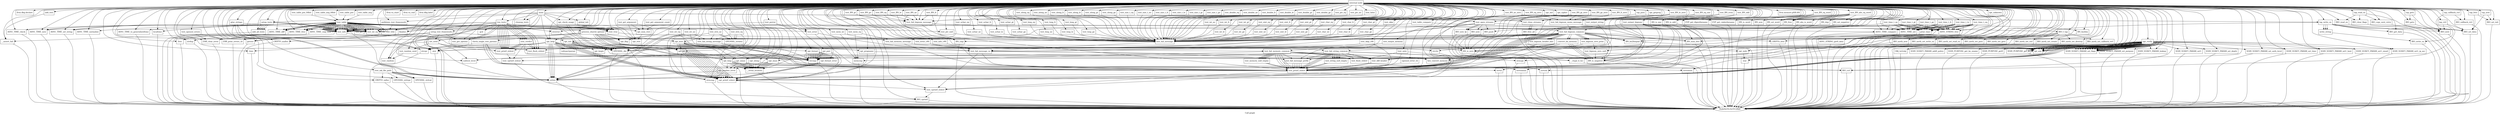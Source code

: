 digraph "Call graph" {
	label="Call graph";

	Node0x55c3e3513230 [shape=record,label="{external node}"];
	Node0x55c3e3513230 -> Node0x55c3e3272500;
	Node0x55c3e3513230 -> Node0x55c3e324d7d0;
	Node0x55c3e3513230 -> Node0x55c3e324d680;
	Node0x55c3e3513230 -> Node0x55c3e324d840;
	Node0x55c3e3513230 -> Node0x55c3e32b8c90;
	Node0x55c3e3513230 -> Node0x55c3e32b8d30;
	Node0x55c3e3513230 -> Node0x55c3e32b8dd0;
	Node0x55c3e3513230 -> Node0x55c3e32b8e70;
	Node0x55c3e3513230 -> Node0x55c3e32b8ee0;
	Node0x55c3e3513230 -> Node0x55c3e32b8ff0;
	Node0x55c3e3513230 -> Node0x55c3e32b9090;
	Node0x55c3e3513230 -> Node0x55c3e32b9020;
	Node0x55c3e3513230 -> Node0x55c3e32b9140;
	Node0x55c3e3513230 -> Node0x55c3e32b9220;
	Node0x55c3e3513230 -> Node0x55c3e331c010;
	Node0x55c3e3513230 -> Node0x55c3e331c890;
	Node0x55c3e3513230 -> Node0x55c3e331c900;
	Node0x55c3e3513230 -> Node0x55c3e331c970;
	Node0x55c3e3513230 -> Node0x55c3e331d9f0;
	Node0x55c3e3513230 -> Node0x55c3e331c1a0;
	Node0x55c3e3513230 -> Node0x55c3e331c210;
	Node0x55c3e3513230 -> Node0x55c3e324d720;
	Node0x55c3e3513230 -> Node0x55c3e331c310;
	Node0x55c3e3513230 -> Node0x55c3e331c380;
	Node0x55c3e3513230 -> Node0x55c3e331c3f0;
	Node0x55c3e3513230 -> Node0x55c3e331c420;
	Node0x55c3e3513230 -> Node0x55c3e331c680;
	Node0x55c3e3513230 -> Node0x55c3e32afe80;
	Node0x55c3e3513230 -> Node0x55c3e32afef0;
	Node0x55c3e3513230 -> Node0x55c3e32aff90;
	Node0x55c3e3513230 -> Node0x55c3e32b0030;
	Node0x55c3e3513230 -> Node0x55c3e32b00d0;
	Node0x55c3e3513230 -> Node0x55c3e32b0b70;
	Node0x55c3e3513230 -> Node0x55c3e32b0c10;
	Node0x55c3e3513230 -> Node0x55c3e32b14c0;
	Node0x55c3e3513230 -> Node0x55c3e32b1530;
	Node0x55c3e3513230 -> Node0x55c3e32b1680;
	Node0x55c3e3513230 -> Node0x55c3e32b15a0;
	Node0x55c3e3513230 -> Node0x55c3e32b1720;
	Node0x55c3e3513230 -> Node0x55c3e32b17c0;
	Node0x55c3e3513230 -> Node0x55c3e32b1750;
	Node0x55c3e3513230 -> Node0x55c3e32b18d0;
	Node0x55c3e3513230 -> Node0x55c3e32b1900;
	Node0x55c3e3513230 -> Node0x55c3e32b19b0;
	Node0x55c3e3513230 -> Node0x55c3e32b1b30;
	Node0x55c3e3513230 -> Node0x55c3e32b1c30;
	Node0x55c3e3513230 -> Node0x55c3e32b1fe0;
	Node0x55c3e3513230 -> Node0x55c3e32b20f0;
	Node0x55c3e3513230 -> Node0x55c3e32b2200;
	Node0x55c3e3513230 -> Node0x55c3e32b1f00;
	Node0x55c3e3513230 -> Node0x55c3e32b2230;
	Node0x55c3e3513230 -> Node0x55c3e331c6b0;
	Node0x55c3e3513230 -> Node0x55c3e32b15d0;
	Node0x55c3e3513230 -> Node0x55c3e32b0170;
	Node0x55c3e3513230 -> Node0x55c3e331c7d0;
	Node0x55c3e3513230 -> Node0x55c3e32b1cd0;
	Node0x55c3e3513230 -> Node0x55c3e331c540;
	Node0x55c3e3513230 -> Node0x55c3e32b2410;
	Node0x55c3e3513230 -> Node0x55c3e32b2440;
	Node0x55c3e3513230 -> Node0x55c3e324d6b0;
	Node0x55c3e3513230 -> Node0x55c3e32b2650;
	Node0x55c3e3513230 -> Node0x55c3e331dad0;
	Node0x55c3e3513230 -> Node0x55c3e32b2680;
	Node0x55c3e3513230 -> Node0x55c3e32b2780;
	Node0x55c3e3513230 -> Node0x55c3e32b2820;
	Node0x55c3e3513230 -> Node0x55c3e32b39b0;
	Node0x55c3e3513230 -> Node0x55c3e32b39e0;
	Node0x55c3e3513230 -> Node0x55c3e32b3b50;
	Node0x55c3e3513230 -> Node0x55c3e32b3b80;
	Node0x55c3e3513230 -> Node0x55c3e32b8f80;
	Node0x55c3e3513230 -> Node0x55c3e32b3d50;
	Node0x55c3e3513230 -> Node0x55c3e32b3df0;
	Node0x55c3e3513230 -> Node0x55c3e32b0c80;
	Node0x55c3e3513230 -> Node0x55c3e32b0d20;
	Node0x55c3e3513230 -> Node0x55c3e32b0dc0;
	Node0x55c3e3513230 -> Node0x55c3e32b0e60;
	Node0x55c3e3513230 -> Node0x55c3e32b0f00;
	Node0x55c3e3513230 -> Node0x55c3e32b0fa0;
	Node0x55c3e3513230 -> Node0x55c3e32b1040;
	Node0x55c3e3513230 -> Node0x55c3e32b10e0;
	Node0x55c3e3513230 -> Node0x55c3e32b1180;
	Node0x55c3e3513230 -> Node0x55c3e32b1220;
	Node0x55c3e3513230 -> Node0x55c3e32b12c0;
	Node0x55c3e3513230 -> Node0x55c3e32b1360;
	Node0x55c3e3513230 -> Node0x55c3e32b1400;
	Node0x55c3e3513230 -> Node0x55c3e3267c40;
	Node0x55c3e3513230 -> Node0x55c3e3267ce0;
	Node0x55c3e3513230 -> Node0x55c3e3267d80;
	Node0x55c3e3513230 -> Node0x55c3e3267e20;
	Node0x55c3e3513230 -> Node0x55c3e3267ec0;
	Node0x55c3e3513230 -> Node0x55c3e3267f60;
	Node0x55c3e3513230 -> Node0x55c3e3268000;
	Node0x55c3e3513230 -> Node0x55c3e32680a0;
	Node0x55c3e3513230 -> Node0x55c3e3268140;
	Node0x55c3e3513230 -> Node0x55c3e32681e0;
	Node0x55c3e3513230 -> Node0x55c3e3268280;
	Node0x55c3e3513230 -> Node0x55c3e3268320;
	Node0x55c3e3513230 -> Node0x55c3e32683c0;
	Node0x55c3e3513230 -> Node0x55c3e3268460;
	Node0x55c3e3513230 -> Node0x55c3e3268500;
	Node0x55c3e3513230 -> Node0x55c3e32685a0;
	Node0x55c3e3513230 -> Node0x55c3e3268640;
	Node0x55c3e3513230 -> Node0x55c3e32686e0;
	Node0x55c3e3513230 -> Node0x55c3e3268780;
	Node0x55c3e3513230 -> Node0x55c3e3268820;
	Node0x55c3e3513230 -> Node0x55c3e32688c0;
	Node0x55c3e3513230 -> Node0x55c3e3268960;
	Node0x55c3e3513230 -> Node0x55c3e3268a00;
	Node0x55c3e3513230 -> Node0x55c3e3268aa0;
	Node0x55c3e3513230 -> Node0x55c3e3268b40;
	Node0x55c3e3513230 -> Node0x55c3e3268be0;
	Node0x55c3e3513230 -> Node0x55c3e3268c80;
	Node0x55c3e3513230 -> Node0x55c3e3268d20;
	Node0x55c3e3513230 -> Node0x55c3e3268dc0;
	Node0x55c3e3513230 -> Node0x55c3e3268e60;
	Node0x55c3e3513230 -> Node0x55c3e3268f00;
	Node0x55c3e3513230 -> Node0x55c3e3268fa0;
	Node0x55c3e3513230 -> Node0x55c3e3269040;
	Node0x55c3e3513230 -> Node0x55c3e32690e0;
	Node0x55c3e3513230 -> Node0x55c3e331da60;
	Node0x55c3e3513230 -> Node0x55c3e331bfa0;
	Node0x55c3e3513230 -> Node0x55c3e32b91b0;
	Node0x55c3e3513230 -> Node0x55c3e3269210;
	Node0x55c3e3513230 -> Node0x55c3e32692b0;
	Node0x55c3e3513230 -> Node0x55c3e3269470;
	Node0x55c3e3513230 -> Node0x55c3e32694a0;
	Node0x55c3e3513230 -> Node0x55c3e32695e0;
	Node0x55c3e3513230 -> Node0x55c3e3269680;
	Node0x55c3e3513230 -> Node0x55c3e32697b0;
	Node0x55c3e3513230 -> Node0x55c3e32b2930;
	Node0x55c3e3513230 -> Node0x55c3e32b2a70;
	Node0x55c3e3513230 -> Node0x55c3e32b2b80;
	Node0x55c3e3513230 -> Node0x55c3e32b2bb0;
	Node0x55c3e3513230 -> Node0x55c3e32b2cb0;
	Node0x55c3e3513230 -> Node0x55c3e32b2e10;
	Node0x55c3e3513230 -> Node0x55c3e32b2e80;
	Node0x55c3e3513230 -> Node0x55c3e32b2fe0;
	Node0x55c3e3513230 -> Node0x55c3e32b3010;
	Node0x55c3e3513230 -> Node0x55c3e32b30d0;
	Node0x55c3e3513230 -> Node0x55c3e32b3190;
	Node0x55c3e3513230 -> Node0x55c3e32b3290;
	Node0x55c3e3513230 -> Node0x55c3e32b3410;
	Node0x55c3e3513230 -> Node0x55c3e32b3440;
	Node0x55c3e3513230 -> Node0x55c3e32b34b0;
	Node0x55c3e3513230 -> Node0x55c3e32b3600;
	Node0x55c3e3513230 -> Node0x55c3e32b3670;
	Node0x55c3e3513230 -> Node0x55c3e32b37c0;
	Node0x55c3e3513230 -> Node0x55c3e32b3830;
	Node0x55c3e3513230 -> Node0x55c3e326b870;
	Node0x55c3e3513230 -> Node0x55c3e326b910;
	Node0x55c3e3513230 -> Node0x55c3e326b980;
	Node0x55c3e3513230 -> Node0x55c3e326ba70;
	Node0x55c3e3513230 -> Node0x55c3e326baa0;
	Node0x55c3e3513230 -> Node0x55c3e326bba0;
	Node0x55c3e3513230 -> Node0x55c3e326bc40;
	Node0x55c3e3513230 -> Node0x55c3e326bbd0;
	Node0x55c3e3513230 -> Node0x55c3e326bdd0;
	Node0x55c3e3513230 -> Node0x55c3e326c010;
	Node0x55c3e3513230 -> Node0x55c3e326c080;
	Node0x55c3e3513230 -> Node0x55c3e326c0b0;
	Node0x55c3e3513230 -> Node0x55c3e326c160;
	Node0x55c3e3513230 -> Node0x55c3e326c370;
	Node0x55c3e3513230 -> Node0x55c3e326c560;
	Node0x55c3e3513230 -> Node0x55c3e326c5d0;
	Node0x55c3e3513230 -> Node0x55c3e326c6d0;
	Node0x55c3e3513230 -> Node0x55c3e326c700;
	Node0x55c3e3513230 -> Node0x55c3e326c880;
	Node0x55c3e3513230 -> Node0x55c3e326ca00;
	Node0x55c3e3513230 -> Node0x55c3e326cb80;
	Node0x55c3e3513230 -> Node0x55c3e326cd00;
	Node0x55c3e3513230 -> Node0x55c3e326cef0;
	Node0x55c3e3513230 -> Node0x55c3e326cf60;
	Node0x55c3e3513230 -> Node0x55c3e331c5b0;
	Node0x55c3e3513230 -> Node0x55c3e32b0780;
	Node0x55c3e3513230 -> Node0x55c3e326cf90;
	Node0x55c3e3513230 -> Node0x55c3e326d160;
	Node0x55c3e3513230 -> Node0x55c3e326d1d0;
	Node0x55c3e3513230 -> Node0x55c3e326d310;
	Node0x55c3e3513230 -> Node0x55c3e326d3b0;
	Node0x55c3e3513230 -> Node0x55c3e326d420;
	Node0x55c3e3513230 -> Node0x55c3e326d510;
	Node0x55c3e3513230 -> Node0x55c3e32b09b0;
	Node0x55c3e3513230 -> Node0x55c3e326d540;
	Node0x55c3e3513230 -> Node0x55c3e326d600;
	Node0x55c3e3513230 -> Node0x55c3e326d7f0;
	Node0x55c3e3513230 -> Node0x55c3e326d8a0;
	Node0x55c3e3513230 -> Node0x55c3e326d8d0;
	Node0x55c3e3513230 -> Node0x55c3e326db50;
	Node0x55c3e3513230 -> Node0x55c3e326db80;
	Node0x55c3e3513230 -> Node0x55c3e326dd70;
	Node0x55c3e3513230 -> Node0x55c3e326dda0;
	Node0x55c3e3513230 -> Node0x55c3e326df90;
	Node0x55c3e3513230 -> Node0x55c3e32b0940;
	Node0x55c3e3513230 -> Node0x55c3e326dfc0;
	Node0x55c3e3513230 -> Node0x55c3e326e180;
	Node0x55c3e3513230 -> Node0x55c3e326e1f0;
	Node0x55c3e3513230 -> Node0x55c3e326e260;
	Node0x55c3e3513230 -> Node0x55c3e326e2d0;
	Node0x55c3e3513230 -> Node0x55c3e326e340;
	Node0x55c3e3513230 -> Node0x55c3e326e7c0;
	Node0x55c3e3513230 -> Node0x55c3e326e830;
	Node0x55c3e3513230 -> Node0x55c3e326e8a0;
	Node0x55c3e3513230 -> Node0x55c3e326e910;
	Node0x55c3e3513230 -> Node0x55c3e326e980;
	Node0x55c3e3513230 -> Node0x55c3e326e9f0;
	Node0x55c3e3513230 -> Node0x55c3e326ea60;
	Node0x55c3e3513230 -> Node0x55c3e326ead0;
	Node0x55c3e3513230 -> Node0x55c3e326eb40;
	Node0x55c3e3513230 -> Node0x55c3e32b0820;
	Node0x55c3e3513230 -> Node0x55c3e32cfbc0;
	Node0x55c3e3513230 -> Node0x55c3e32cfb50;
	Node0x55c3e3513230 -> Node0x55c3e32cfca0;
	Node0x55c3e3513230 -> Node0x55c3e32b08d0;
	Node0x55c3e3513230 -> Node0x55c3e32cfd70;
	Node0x55c3e3513230 -> Node0x55c3e32b2160;
	Node0x55c3e3513230 -> Node0x55c3e32b2050;
	Node0x55c3e3513230 -> Node0x55c3e32b07b0;
	Node0x55c3e3513230 -> Node0x55c3e32b1ca0;
	Node0x55c3e3513230 -> Node0x55c3e32cfdd0;
	Node0x55c3e3513230 -> Node0x55c3e32cff60;
	Node0x55c3e3513230 -> Node0x55c3e32cffd0;
	Node0x55c3e3513230 -> Node0x55c3e32b1f70;
	Node0x55c3e3513230 -> Node0x55c3e32d00d0;
	Node0x55c3e3513230 -> Node0x55c3e32b0a50;
	Node0x55c3e3513230 -> Node0x55c3e32d0170;
	Node0x55c3e3513230 -> Node0x55c3e32b22e0;
	Node0x55c3e3513230 -> Node0x55c3e331c760;
	Node0x55c3e3513230 -> Node0x55c3e32d0270;
	Node0x55c3e3513230 -> Node0x55c3e32b0ac0;
	Node0x55c3e3513230 -> Node0x55c3e32d0370;
	Node0x55c3e3513230 -> Node0x55c3e32692e0;
	Node0x55c3e3513230 -> Node0x55c3e32d0710;
	Node0x55c3e3513230 -> Node0x55c3e32d0c10;
	Node0x55c3e3513230 -> Node0x55c3e32b2d50;
	Node0x55c3e3513230 -> Node0x55c3e32d0da0;
	Node0x55c3e3513230 -> Node0x55c3e32d0f10;
	Node0x55c3e3513230 -> Node0x55c3e32d1400;
	Node0x55c3e3513230 -> Node0x55c3e32b2f20;
	Node0x55c3e3513230 -> Node0x55c3e32d1650;
	Node0x55c3e3513230 -> Node0x55c3e32d16c0;
	Node0x55c3e3513230 -> Node0x55c3e32b2b10;
	Node0x55c3e3513230 -> Node0x55c3e32d1930;
	Node0x55c3e3513230 -> Node0x55c3e32b1d40;
	Node0x55c3e3513230 -> Node0x55c3e32cfeb0;
	Node0x55c3e3513230 -> Node0x55c3e32d1ad0;
	Node0x55c3e3513230 -> Node0x55c3e32d2150;
	Node0x55c3e3513230 -> Node0x55c3e32d1b70;
	Node0x55c3e3513230 -> Node0x55c3e32d23b0;
	Node0x55c3e3513230 -> Node0x55c3e32d1b00;
	Node0x55c3e3513230 -> Node0x55c3e32d25a0;
	Node0x55c3e3513230 -> Node0x55c3e32d1c70;
	Node0x55c3e3513230 -> Node0x55c3e32d2640;
	Node0x55c3e3513230 -> Node0x55c3e32d1ce0;
	Node0x55c3e3513230 -> Node0x55c3e32d27a0;
	Node0x55c3e3513230 -> Node0x55c3e32d1d50;
	Node0x55c3e3513230 -> Node0x55c3e32d2920;
	Node0x55c3e3513230 -> Node0x55c3e32d1dc0;
	Node0x55c3e3513230 -> Node0x55c3e3269820;
	Node0x55c3e3513230 -> Node0x55c3e32d1e30;
	Node0x55c3e3513230 -> Node0x55c3e3269910;
	Node0x55c3e3513230 -> Node0x55c3e32d1ea0;
	Node0x55c3e3513230 -> Node0x55c3e32d21c0;
	Node0x55c3e3513230 -> Node0x55c3e32699b0;
	Node0x55c3e3513230 -> Node0x55c3e32d21f0;
	Node0x55c3e3513230 -> Node0x55c3e32d29c0;
	Node0x55c3e3513230 -> Node0x55c3e32d26e0;
	Node0x55c3e3513230 -> Node0x55c3e32d2450;
	Node0x55c3e3513230 -> Node0x55c3e32d23e0;
	Node0x55c3e3513230 -> Node0x55c3e32d2500;
	Node0x55c3e3513230 -> Node0x55c3e32d2260;
	Node0x55c3e3513230 -> Node0x55c3e3269c20;
	Node0x55c3e324d7d0 [shape=record,label="{llvm.dbg.declare}"];
	Node0x55c3e3272500 [shape=record,label="{setup_tests}"];
	Node0x55c3e3272500 -> Node0x55c3e324d680;
	Node0x55c3e3272500 -> Node0x55c3e324d720;
	Node0x55c3e3272500 -> Node0x55c3e324d6b0;
	Node0x55c3e3272500 -> Node0x55c3e324d720;
	Node0x55c3e3272500 -> Node0x55c3e324d6b0;
	Node0x55c3e3272500 -> Node0x55c3e324d720;
	Node0x55c3e3272500 -> Node0x55c3e324d6b0;
	Node0x55c3e3272500 -> Node0x55c3e324d720;
	Node0x55c3e3272500 -> Node0x55c3e324d720;
	Node0x55c3e324d680 [shape=record,label="{localtime}"];
	Node0x55c3e324d680 -> Node0x55c3e35128b0;
	Node0x55c3e324d840 [shape=record,label="{test_table_pos}"];
	Node0x55c3e324d840 -> Node0x55c3e324d8b0;
	Node0x55c3e32b00d0 [shape=record,label="{run_tests}"];
	Node0x55c3e32b00d0 -> Node0x55c3e32b0140;
	Node0x55c3e32b00d0 -> Node0x55c3e331c6b0;
	Node0x55c3e32b00d0 -> Node0x55c3e331c6b0;
	Node0x55c3e32b00d0 -> Node0x55c3e331c6b0;
	Node0x55c3e32b00d0 -> Node0x55c3e331c760;
	Node0x55c3e32b00d0 -> Node0x55c3e32b0170;
	Node0x55c3e32b00d0 -> Node0x55c3e331c6b0;
	Node0x55c3e32b00d0 -> Node0x55c3e331c6b0;
	Node0x55c3e32b00d0 -> Node0x55c3e331c760;
	Node0x55c3e32b00d0 -> Node0x55c3e32afef0;
	Node0x55c3e32b00d0 -> Node0x55c3e35128b0;
	Node0x55c3e32b00d0 -> Node0x55c3e32b0220;
	Node0x55c3e32b00d0 -> Node0x55c3e32b0290;
	Node0x55c3e32b00d0 -> Node0x55c3e331c6b0;
	Node0x55c3e32b00d0 -> Node0x55c3e331c6b0;
	Node0x55c3e32b00d0 -> Node0x55c3e331c760;
	Node0x55c3e32b00d0 -> Node0x55c3e32b0170;
	Node0x55c3e32b00d0 -> Node0x55c3e32b0710;
	Node0x55c3e32b00d0 -> Node0x55c3e32afef0;
	Node0x55c3e32b00d0 -> Node0x55c3e35128b0;
	Node0x55c3e32b00d0 -> Node0x55c3e32b0290;
	Node0x55c3e32b00d0 -> Node0x55c3e32b0220;
	Node0x55c3e32b00d0 -> Node0x55c3e32b0220;
	Node0x55c3e32b00d0 -> Node0x55c3e32b0220;
	Node0x55c3e32b0140 [shape=record,label="{process_shared_options}"];
	Node0x55c3e32b0140 -> Node0x55c3e32b0780;
	Node0x55c3e32b0140 -> Node0x55c3e32b0820;
	Node0x55c3e32b0140 -> Node0x55c3e331c540;
	Node0x55c3e32b0140 -> Node0x55c3e32b07b0;
	Node0x55c3e32b0140 -> Node0x55c3e32b08d0;
	Node0x55c3e32b0140 -> Node0x55c3e32b0940;
	Node0x55c3e32b0140 -> Node0x55c3e32b08d0;
	Node0x55c3e32b0140 -> Node0x55c3e32b0940;
	Node0x55c3e32b0140 -> Node0x55c3e32b09b0;
	Node0x55c3e32b0140 -> Node0x55c3e32b0940;
	Node0x55c3e32b0140 -> Node0x55c3e32b09b0;
	Node0x55c3e32b0140 -> Node0x55c3e32b0940;
	Node0x55c3e32b0140 -> Node0x55c3e32b09b0;
	Node0x55c3e32b0140 -> Node0x55c3e331c4d0;
	Node0x55c3e32b0140 -> Node0x55c3e32b0a20;
	Node0x55c3e32b0220 [shape=record,label="{test_verdict}"];
	Node0x55c3e32b0220 -> Node0x55c3e331c760;
	Node0x55c3e32b0220 -> Node0x55c3e32b0ac0;
	Node0x55c3e32b0220 -> Node0x55c3e331c6b0;
	Node0x55c3e32b0220 -> Node0x55c3e32b0a50;
	Node0x55c3e32b0220 -> Node0x55c3e331c6b0;
	Node0x55c3e32b0220 -> Node0x55c3e331c6b0;
	Node0x55c3e32b0220 -> Node0x55c3e331c760;
	Node0x55c3e32b0710 [shape=record,label="{gcd}"];
	Node0x55c3e32b0b70 [shape=record,label="{ERR_clear_error}"];
	Node0x55c3e32b0b70 -> Node0x55c3e35128b0;
	Node0x55c3e32b0c10 [shape=record,label="{ERR_print_errors_cb}"];
	Node0x55c3e32b0c10 -> Node0x55c3e35128b0;
	Node0x55c3e32b14c0 [shape=record,label="{llvm.va_start}"];
	Node0x55c3e32b1530 [shape=record,label="{llvm.va_end}"];
	Node0x55c3e32b0a20 [shape=record,label="{check_single_test_params}"];
	Node0x55c3e32b0a20 -> Node0x55c3e32b15a0;
	Node0x55c3e32b0a20 -> Node0x55c3e331c420;
	Node0x55c3e32b0a20 -> Node0x55c3e32b15d0;
	Node0x55c3e32b0a20 -> Node0x55c3e32b15d0;
	Node0x55c3e32b0a20 -> Node0x55c3e32b15d0;
	Node0x55c3e32b1680 [shape=record,label="{llvm.dbg.label}"];
	Node0x55c3e32b15a0 [shape=record,label="{strcmp}"];
	Node0x55c3e32b15a0 -> Node0x55c3e35128b0;
	Node0x55c3e32b1720 [shape=record,label="{glue_strings}"];
	Node0x55c3e32b1720 -> Node0x55c3e32b8ff0;
	Node0x55c3e32b1720 -> Node0x55c3e32b17c0;
	Node0x55c3e32b1720 -> Node0x55c3e331bfa0;
	Node0x55c3e32b1720 -> Node0x55c3e32b1750;
	Node0x55c3e32b1720 -> Node0x55c3e32b8ff0;
	Node0x55c3e32b17c0 [shape=record,label="{CRYPTO_malloc}"];
	Node0x55c3e32b17c0 -> Node0x55c3e35128b0;
	Node0x55c3e32b1750 [shape=record,label="{strcpy}"];
	Node0x55c3e32b1750 -> Node0x55c3e35128b0;
	Node0x55c3e3267d80 [shape=record,label="{test_uchar_eq}"];
	Node0x55c3e3267d80 -> Node0x55c3e32b3bf0;
	Node0x55c3e3267e20 [shape=record,label="{test_uchar_ne}"];
	Node0x55c3e3267e20 -> Node0x55c3e32b3bf0;
	Node0x55c3e3267ec0 [shape=record,label="{test_uchar_lt}"];
	Node0x55c3e3267ec0 -> Node0x55c3e32b3bf0;
	Node0x55c3e3267f60 [shape=record,label="{test_uchar_le}"];
	Node0x55c3e3267f60 -> Node0x55c3e32b3bf0;
	Node0x55c3e3268000 [shape=record,label="{test_uchar_gt}"];
	Node0x55c3e3268000 -> Node0x55c3e32b3bf0;
	Node0x55c3e32680a0 [shape=record,label="{test_uchar_ge}"];
	Node0x55c3e32680a0 -> Node0x55c3e32b3bf0;
	Node0x55c3e3268140 [shape=record,label="{test_long_eq}"];
	Node0x55c3e3268140 -> Node0x55c3e32b3bf0;
	Node0x55c3e32681e0 [shape=record,label="{test_long_ne}"];
	Node0x55c3e32681e0 -> Node0x55c3e32b3bf0;
	Node0x55c3e32b18d0 [shape=record,label="{test_mk_file_path}"];
	Node0x55c3e32b18d0 -> Node0x55c3e32b8ff0;
	Node0x55c3e32b18d0 -> Node0x55c3e32b8ff0;
	Node0x55c3e32b18d0 -> Node0x55c3e32b8ff0;
	Node0x55c3e32b18d0 -> Node0x55c3e32b1900;
	Node0x55c3e32b18d0 -> Node0x55c3e32b19b0;
	Node0x55c3e32b18d0 -> Node0x55c3e32b1b30;
	Node0x55c3e32b18d0 -> Node0x55c3e32b1b30;
	Node0x55c3e32b1900 [shape=record,label="{CRYPTO_zalloc}"];
	Node0x55c3e32b1900 -> Node0x55c3e35128b0;
	Node0x55c3e32b19b0 [shape=record,label="{OPENSSL_strlcpy}"];
	Node0x55c3e32b19b0 -> Node0x55c3e35128b0;
	Node0x55c3e326bba0 [shape=record,label="{BN_is_word}"];
	Node0x55c3e326bba0 -> Node0x55c3e35128b0;
	Node0x55c3e326bc40 [shape=record,label="{BN_new}"];
	Node0x55c3e326bc40 -> Node0x55c3e35128b0;
	Node0x55c3e326bbd0 [shape=record,label="{BN_set_word}"];
	Node0x55c3e326bbd0 -> Node0x55c3e35128b0;
	Node0x55c3e326bdd0 [shape=record,label="{BN_free}"];
	Node0x55c3e326bdd0 -> Node0x55c3e35128b0;
	Node0x55c3e326c010 [shape=record,label="{test_BN_abs_eq_word}"];
	Node0x55c3e326c010 -> Node0x55c3e326c080;
	Node0x55c3e326c010 -> Node0x55c3e326bc40;
	Node0x55c3e326c010 -> Node0x55c3e326c0b0;
	Node0x55c3e326c010 -> Node0x55c3e326c160;
	Node0x55c3e326c010 -> Node0x55c3e326bbd0;
	Node0x55c3e326c010 -> Node0x55c3e32b2d50;
	Node0x55c3e326c010 -> Node0x55c3e326bdd0;
	Node0x55c3e326c010 -> Node0x55c3e326bdd0;
	Node0x55c3e326c080 [shape=record,label="{BN_abs_is_word}"];
	Node0x55c3e326c080 -> Node0x55c3e35128b0;
	Node0x55c3e326c0b0 [shape=record,label="{BN_dup}"];
	Node0x55c3e326c0b0 -> Node0x55c3e35128b0;
	Node0x55c3e326c160 [shape=record,label="{BN_set_negative}"];
	Node0x55c3e326c160 -> Node0x55c3e35128b0;
	Node0x55c3e326c370 [shape=record,label="{test_time_t_eq}"];
	Node0x55c3e326c370 -> Node0x55c3e32b9220;
	Node0x55c3e326c370 -> Node0x55c3e32b9220;
	Node0x55c3e326c370 -> Node0x55c3e32b8ee0;
	Node0x55c3e326c370 -> Node0x55c3e326c3a0;
	Node0x55c3e326c370 -> Node0x55c3e326c3a0;
	Node0x55c3e326c370 -> Node0x55c3e32b3bf0;
	Node0x55c3e326c370 -> Node0x55c3e326c560;
	Node0x55c3e326c370 -> Node0x55c3e326c560;
	Node0x55c3e326c3a0 [shape=record,label="{print_time}"];
	Node0x55c3e326c3a0 -> Node0x55c3e326c5d0;
	Node0x55c3e326c560 [shape=record,label="{ASN1_STRING_free}"];
	Node0x55c3e326c560 -> Node0x55c3e35128b0;
	Node0x55c3e326c5d0 [shape=record,label="{ASN1_STRING_get0_data}"];
	Node0x55c3e326c5d0 -> Node0x55c3e35128b0;
	Node0x55c3e326c6d0 [shape=record,label="{test_time_t_ne}"];
	Node0x55c3e326c6d0 -> Node0x55c3e32b9220;
	Node0x55c3e326c6d0 -> Node0x55c3e32b9220;
	Node0x55c3e326c6d0 -> Node0x55c3e32b8ee0;
	Node0x55c3e326c6d0 -> Node0x55c3e326c3a0;
	Node0x55c3e326c6d0 -> Node0x55c3e326c3a0;
	Node0x55c3e326c6d0 -> Node0x55c3e32b3bf0;
	Node0x55c3e326c6d0 -> Node0x55c3e326c560;
	Node0x55c3e326c6d0 -> Node0x55c3e326c560;
	Node0x55c3e326c700 [shape=record,label="{test_time_t_gt}"];
	Node0x55c3e326c700 -> Node0x55c3e32b9220;
	Node0x55c3e326c700 -> Node0x55c3e32b9220;
	Node0x55c3e326c700 -> Node0x55c3e32b8ee0;
	Node0x55c3e326c700 -> Node0x55c3e326c3a0;
	Node0x55c3e326c700 -> Node0x55c3e326c3a0;
	Node0x55c3e326c700 -> Node0x55c3e32b3bf0;
	Node0x55c3e326c700 -> Node0x55c3e326c560;
	Node0x55c3e326c700 -> Node0x55c3e326c560;
	Node0x55c3e326c880 [shape=record,label="{test_time_t_ge}"];
	Node0x55c3e326c880 -> Node0x55c3e32b9220;
	Node0x55c3e326c880 -> Node0x55c3e32b9220;
	Node0x55c3e326c880 -> Node0x55c3e32b8ee0;
	Node0x55c3e326c880 -> Node0x55c3e326c3a0;
	Node0x55c3e326c880 -> Node0x55c3e326c3a0;
	Node0x55c3e326c880 -> Node0x55c3e32b3bf0;
	Node0x55c3e326c880 -> Node0x55c3e326c560;
	Node0x55c3e326c880 -> Node0x55c3e326c560;
	Node0x55c3e326ca00 [shape=record,label="{test_time_t_lt}"];
	Node0x55c3e326ca00 -> Node0x55c3e32b9220;
	Node0x55c3e326ca00 -> Node0x55c3e32b9220;
	Node0x55c3e326ca00 -> Node0x55c3e32b8ee0;
	Node0x55c3e326ca00 -> Node0x55c3e326c3a0;
	Node0x55c3e326ca00 -> Node0x55c3e326c3a0;
	Node0x55c3e326ca00 -> Node0x55c3e32b3bf0;
	Node0x55c3e326ca00 -> Node0x55c3e326c560;
	Node0x55c3e326ca00 -> Node0x55c3e326c560;
	Node0x55c3e326cb80 [shape=record,label="{test_time_t_le}"];
	Node0x55c3e326cb80 -> Node0x55c3e32b9220;
	Node0x55c3e326cb80 -> Node0x55c3e32b9220;
	Node0x55c3e326cb80 -> Node0x55c3e32b8ee0;
	Node0x55c3e326cb80 -> Node0x55c3e326c3a0;
	Node0x55c3e326cb80 -> Node0x55c3e326c3a0;
	Node0x55c3e326cb80 -> Node0x55c3e32b3bf0;
	Node0x55c3e326cb80 -> Node0x55c3e326c560;
	Node0x55c3e326cb80 -> Node0x55c3e326c560;
	Node0x55c3e331c890 [shape=record,label="{ASN1_TIME_new}"];
	Node0x55c3e331c890 -> Node0x55c3e35128b0;
	Node0x55c3e331c900 [shape=record,label="{ASN1_TIME_set_string}"];
	Node0x55c3e331c900 -> Node0x55c3e35128b0;
	Node0x55c3e331c970 [shape=record,label="{ASN1_TIME_normalize}"];
	Node0x55c3e331c970 -> Node0x55c3e35128b0;
	Node0x55c3e331d9f0 [shape=record,label="{ASN1_TIME_to_generalizedtime}"];
	Node0x55c3e331d9f0 -> Node0x55c3e35128b0;
	Node0x55c3e331c1a0 [shape=record,label="{add_test}"];
	Node0x55c3e331c1a0 -> Node0x55c3e331c210;
	Node0x55c3e331c210 [shape=record,label="{__assert_fail}"];
	Node0x55c3e331c210 -> Node0x55c3e35128b0;
	Node0x55c3e324d720 [shape=record,label="{add_all_tests}"];
	Node0x55c3e324d720 -> Node0x55c3e331c210;
	Node0x55c3e32b0290 [shape=record,label="{finalize}"];
	Node0x55c3e32b0290 -> Node0x55c3e32b0b70;
	Node0x55c3e32b0290 -> Node0x55c3e32b0c10;
	Node0x55c3e331c310 [shape=record,label="{subtest_level}"];
	Node0x55c3e331c380 [shape=record,label="{setup_test_framework}"];
	Node0x55c3e331c380 -> Node0x55c3e331c3f0;
	Node0x55c3e331c380 -> Node0x55c3e331c3f0;
	Node0x55c3e331c380 -> Node0x55c3e331c420;
	Node0x55c3e331c380 -> Node0x55c3e331c420;
	Node0x55c3e331c380 -> Node0x55c3e331c4d0;
	Node0x55c3e331c380 -> Node0x55c3e331c540;
	Node0x55c3e331c380 -> Node0x55c3e331c5b0;
	Node0x55c3e331c3f0 [shape=record,label="{getenv}"];
	Node0x55c3e331c3f0 -> Node0x55c3e35128b0;
	Node0x55c3e331c420 [shape=record,label="{atoi}"];
	Node0x55c3e331c420 -> Node0x55c3e35128b0;
	Node0x55c3e331c4d0 [shape=record,label="{set_seed}"];
	Node0x55c3e331c4d0 -> Node0x55c3e331c680;
	Node0x55c3e331c4d0 -> Node0x55c3e331c310;
	Node0x55c3e331c4d0 -> Node0x55c3e331c6b0;
	Node0x55c3e331c4d0 -> Node0x55c3e331c760;
	Node0x55c3e331c4d0 -> Node0x55c3e331c7d0;
	Node0x55c3e331c680 [shape=record,label="{time}"];
	Node0x55c3e331c680 -> Node0x55c3e35128b0;
	Node0x55c3e32afe80 [shape=record,label="{pulldown_test_framework}"];
	Node0x55c3e32afe80 -> Node0x55c3e32afef0;
	Node0x55c3e32afef0 [shape=record,label="{set_test_title}"];
	Node0x55c3e32afef0 -> Node0x55c3e32aff90;
	Node0x55c3e32afef0 -> Node0x55c3e32b0030;
	Node0x55c3e32aff90 [shape=record,label="{free}"];
	Node0x55c3e32aff90 -> Node0x55c3e35128b0;
	Node0x55c3e32b0030 [shape=record,label="{strdup}"];
	Node0x55c3e32b0030 -> Node0x55c3e35128b0;
	Node0x55c3e32b2fe0 [shape=record,label="{test_BN_ne}"];
	Node0x55c3e32b2fe0 -> Node0x55c3e32b2cb0;
	Node0x55c3e32b2fe0 -> Node0x55c3e32b2d50;
	Node0x55c3e32b3010 [shape=record,label="{test_BN_ne_zero}"];
	Node0x55c3e32b3010 -> Node0x55c3e32b2e80;
	Node0x55c3e32b3010 -> Node0x55c3e32b2f20;
	Node0x55c3e32b30d0 [shape=record,label="{test_BN_gt}"];
	Node0x55c3e32b30d0 -> Node0x55c3e32b2cb0;
	Node0x55c3e32b30d0 -> Node0x55c3e32b2d50;
	Node0x55c3e32b3190 [shape=record,label="{test_BN_gt_zero}"];
	Node0x55c3e32b3190 -> Node0x55c3e32b3290;
	Node0x55c3e32b3190 -> Node0x55c3e32b2e80;
	Node0x55c3e32b3190 -> Node0x55c3e32b2f20;
	Node0x55c3e32b3290 [shape=record,label="{BN_is_negative}"];
	Node0x55c3e32b3290 -> Node0x55c3e35128b0;
	Node0x55c3e32b3410 [shape=record,label="{test_BN_ge}"];
	Node0x55c3e32b3410 -> Node0x55c3e32b2cb0;
	Node0x55c3e32b3410 -> Node0x55c3e32b2d50;
	Node0x55c3e32b3440 [shape=record,label="{test_BN_ge_zero}"];
	Node0x55c3e32b3440 -> Node0x55c3e32b3290;
	Node0x55c3e32b3440 -> Node0x55c3e32b2e80;
	Node0x55c3e32b3440 -> Node0x55c3e32b2f20;
	Node0x55c3e32b34b0 [shape=record,label="{test_BN_lt}"];
	Node0x55c3e32b34b0 -> Node0x55c3e32b2cb0;
	Node0x55c3e32b34b0 -> Node0x55c3e32b2d50;
	Node0x55c3e32b3600 [shape=record,label="{test_BN_lt_zero}"];
	Node0x55c3e32b3600 -> Node0x55c3e32b3290;
	Node0x55c3e32b3600 -> Node0x55c3e32b2e80;
	Node0x55c3e32b3600 -> Node0x55c3e32b2f20;
	Node0x55c3e32b3670 [shape=record,label="{test_BN_le}"];
	Node0x55c3e32b3670 -> Node0x55c3e32b2cb0;
	Node0x55c3e32b3670 -> Node0x55c3e32b2d50;
	Node0x55c3e32b37c0 [shape=record,label="{test_BN_le_zero}"];
	Node0x55c3e32b37c0 -> Node0x55c3e32b3290;
	Node0x55c3e32b37c0 -> Node0x55c3e32b2e80;
	Node0x55c3e32b37c0 -> Node0x55c3e32b2f20;
	Node0x55c3e32b3830 [shape=record,label="{test_BN_eq_one}"];
	Node0x55c3e32b3830 -> Node0x55c3e326b870;
	Node0x55c3e32b3830 -> Node0x55c3e32b2f20;
	Node0x55c3e326b870 [shape=record,label="{BN_is_one}"];
	Node0x55c3e326b870 -> Node0x55c3e35128b0;
	Node0x55c3e326b910 [shape=record,label="{test_BN_odd}"];
	Node0x55c3e326b910 -> Node0x55c3e326b980;
	Node0x55c3e326b910 -> Node0x55c3e32b2f20;
	Node0x55c3e326b980 [shape=record,label="{BN_is_odd}"];
	Node0x55c3e326b980 -> Node0x55c3e35128b0;
	Node0x55c3e326ba70 [shape=record,label="{test_BN_even}"];
	Node0x55c3e326ba70 -> Node0x55c3e326b980;
	Node0x55c3e326ba70 -> Node0x55c3e32b2f20;
	Node0x55c3e326baa0 [shape=record,label="{test_BN_eq_word}"];
	Node0x55c3e326baa0 -> Node0x55c3e326bba0;
	Node0x55c3e326baa0 -> Node0x55c3e326bc40;
	Node0x55c3e326baa0 -> Node0x55c3e326bbd0;
	Node0x55c3e326baa0 -> Node0x55c3e32b2d50;
	Node0x55c3e326baa0 -> Node0x55c3e326bdd0;
	Node0x55c3e32b8c90 [shape=record,label="{test_table_neg}"];
	Node0x55c3e32b8c90 -> Node0x55c3e324d8b0;
	Node0x55c3e32b8d30 [shape=record,label="{test_table_pos_64bit}"];
	Node0x55c3e32b8d30 -> Node0x55c3e324d8b0;
	Node0x55c3e32b8dd0 [shape=record,label="{test_table_neg_64bit}"];
	Node0x55c3e32b8dd0 -> Node0x55c3e324d8b0;
	Node0x55c3e32b8e70 [shape=record,label="{test_table_compare}"];
	Node0x55c3e32b8e70 -> Node0x55c3e32b8ee0;
	Node0x55c3e32b8e70 -> Node0x55c3e32b8f80;
	Node0x55c3e32b8ee0 [shape=record,label="{ASN1_TIME_compare}"];
	Node0x55c3e32b8ee0 -> Node0x55c3e35128b0;
	Node0x55c3e324d8b0 [shape=record,label="{test_table}"];
	Node0x55c3e324d8b0 -> Node0x55c3e32b8ff0;
	Node0x55c3e324d8b0 -> Node0x55c3e32b9090;
	Node0x55c3e324d8b0 -> Node0x55c3e32b8f80;
	Node0x55c3e324d8b0 -> Node0x55c3e324d6b0;
	Node0x55c3e324d8b0 -> Node0x55c3e32b9020;
	Node0x55c3e324d8b0 -> Node0x55c3e32b8f80;
	Node0x55c3e324d8b0 -> Node0x55c3e324d6b0;
	Node0x55c3e324d8b0 -> Node0x55c3e32b9140;
	Node0x55c3e324d8b0 -> Node0x55c3e32b91b0;
	Node0x55c3e324d8b0 -> Node0x55c3e324d6b0;
	Node0x55c3e324d8b0 -> Node0x55c3e32b8f80;
	Node0x55c3e324d8b0 -> Node0x55c3e32b8f80;
	Node0x55c3e324d8b0 -> Node0x55c3e324d6b0;
	Node0x55c3e324d8b0 -> Node0x55c3e32b9140;
	Node0x55c3e324d8b0 -> Node0x55c3e32b91b0;
	Node0x55c3e324d8b0 -> Node0x55c3e324d6b0;
	Node0x55c3e324d8b0 -> Node0x55c3e32b91b0;
	Node0x55c3e324d8b0 -> Node0x55c3e32b91b0;
	Node0x55c3e324d8b0 -> Node0x55c3e32b91b0;
	Node0x55c3e324d8b0 -> Node0x55c3e324d6b0;
	Node0x55c3e324d8b0 -> Node0x55c3e32b9020;
	Node0x55c3e324d8b0 -> Node0x55c3e32b8f80;
	Node0x55c3e324d8b0 -> Node0x55c3e324d6b0;
	Node0x55c3e324d8b0 -> Node0x55c3e32b9220;
	Node0x55c3e324d8b0 -> Node0x55c3e331bfa0;
	Node0x55c3e324d8b0 -> Node0x55c3e324d6b0;
	Node0x55c3e324d8b0 -> Node0x55c3e32b9020;
	Node0x55c3e324d8b0 -> Node0x55c3e32b8f80;
	Node0x55c3e324d8b0 -> Node0x55c3e324d6b0;
	Node0x55c3e324d8b0 -> Node0x55c3e32b8f80;
	Node0x55c3e324d8b0 -> Node0x55c3e324d6b0;
	Node0x55c3e324d8b0 -> Node0x55c3e324d6b0;
	Node0x55c3e324d8b0 -> Node0x55c3e331c010;
	Node0x55c3e324d8b0 -> Node0x55c3e331c890;
	Node0x55c3e324d8b0 -> Node0x55c3e331bfa0;
	Node0x55c3e324d8b0 -> Node0x55c3e324d6b0;
	Node0x55c3e324d8b0 -> Node0x55c3e331c900;
	Node0x55c3e324d8b0 -> Node0x55c3e32b8f80;
	Node0x55c3e324d8b0 -> Node0x55c3e324d6b0;
	Node0x55c3e324d8b0 -> Node0x55c3e331c970;
	Node0x55c3e324d8b0 -> Node0x55c3e32b8f80;
	Node0x55c3e324d8b0 -> Node0x55c3e324d6b0;
	Node0x55c3e324d8b0 -> Node0x55c3e32b8f80;
	Node0x55c3e324d8b0 -> Node0x55c3e324d6b0;
	Node0x55c3e324d8b0 -> Node0x55c3e32b9140;
	Node0x55c3e324d8b0 -> Node0x55c3e32b91b0;
	Node0x55c3e324d8b0 -> Node0x55c3e32b8f80;
	Node0x55c3e324d8b0 -> Node0x55c3e32b8f80;
	Node0x55c3e324d8b0 -> Node0x55c3e324d6b0;
	Node0x55c3e324d8b0 -> Node0x55c3e32b9020;
	Node0x55c3e324d8b0 -> Node0x55c3e32b8f80;
	Node0x55c3e324d8b0 -> Node0x55c3e324d6b0;
	Node0x55c3e324d8b0 -> Node0x55c3e324d6b0;
	Node0x55c3e324d8b0 -> Node0x55c3e331c010;
	Node0x55c3e324d8b0 -> Node0x55c3e331c890;
	Node0x55c3e324d8b0 -> Node0x55c3e331bfa0;
	Node0x55c3e324d8b0 -> Node0x55c3e324d6b0;
	Node0x55c3e324d8b0 -> Node0x55c3e331c900;
	Node0x55c3e324d8b0 -> Node0x55c3e32b8f80;
	Node0x55c3e324d8b0 -> Node0x55c3e324d6b0;
	Node0x55c3e324d8b0 -> Node0x55c3e32b9140;
	Node0x55c3e324d8b0 -> Node0x55c3e32b91b0;
	Node0x55c3e324d8b0 -> Node0x55c3e32b8f80;
	Node0x55c3e324d8b0 -> Node0x55c3e32b8f80;
	Node0x55c3e324d8b0 -> Node0x55c3e324d6b0;
	Node0x55c3e324d8b0 -> Node0x55c3e32b9020;
	Node0x55c3e324d8b0 -> Node0x55c3e32b8f80;
	Node0x55c3e324d8b0 -> Node0x55c3e324d6b0;
	Node0x55c3e324d8b0 -> Node0x55c3e324d6b0;
	Node0x55c3e324d8b0 -> Node0x55c3e331c010;
	Node0x55c3e324d8b0 -> Node0x55c3e331d9f0;
	Node0x55c3e324d8b0 -> Node0x55c3e331bfa0;
	Node0x55c3e324d8b0 -> Node0x55c3e324d6b0;
	Node0x55c3e324d8b0 -> Node0x55c3e331da60;
	Node0x55c3e324d8b0 -> Node0x55c3e324d6b0;
	Node0x55c3e324d8b0 -> Node0x55c3e32b9020;
	Node0x55c3e324d8b0 -> Node0x55c3e32b8f80;
	Node0x55c3e324d8b0 -> Node0x55c3e324d6b0;
	Node0x55c3e324d8b0 -> Node0x55c3e331c010;
	Node0x55c3e324d8b0 -> Node0x55c3e331dad0;
	Node0x55c3e32b8ff0 [shape=record,label="{strlen}"];
	Node0x55c3e32b8ff0 -> Node0x55c3e35128b0;
	Node0x55c3e32b9090 [shape=record,label="{ASN1_TIME_check}"];
	Node0x55c3e32b9090 -> Node0x55c3e35128b0;
	Node0x55c3e32b9020 [shape=record,label="{ASN1_TIME_cmp_time_t}"];
	Node0x55c3e32b9020 -> Node0x55c3e35128b0;
	Node0x55c3e32b9140 [shape=record,label="{ASN1_TIME_diff}"];
	Node0x55c3e32b9140 -> Node0x55c3e35128b0;
	Node0x55c3e32b9220 [shape=record,label="{ASN1_TIME_set}"];
	Node0x55c3e32b9220 -> Node0x55c3e35128b0;
	Node0x55c3e331c010 [shape=record,label="{ASN1_TIME_free}"];
	Node0x55c3e331c010 -> Node0x55c3e35128b0;
	Node0x55c3e32b1b30 [shape=record,label="{OPENSSL_strlcat}"];
	Node0x55c3e32b1b30 -> Node0x55c3e35128b0;
	Node0x55c3e32b1c30 [shape=record,label="{main}"];
	Node0x55c3e32b1c30 -> Node0x55c3e32b1ca0;
	Node0x55c3e32b1c30 -> Node0x55c3e32b1d40;
	Node0x55c3e32b1c30 -> Node0x55c3e32b15d0;
	Node0x55c3e32b1c30 -> Node0x55c3e331c380;
	Node0x55c3e32b1c30 -> Node0x55c3e3272500;
	Node0x55c3e32b1c30 -> Node0x55c3e32b00d0;
	Node0x55c3e32b1c30 -> Node0x55c3e32b1cd0;
	Node0x55c3e32b1c30 -> Node0x55c3e32b1f00;
	Node0x55c3e32b1c30 -> Node0x55c3e331c540;
	Node0x55c3e32b1c30 -> Node0x55c3e32b07b0;
	Node0x55c3e32b1c30 -> Node0x55c3e32afe80;
	Node0x55c3e32b1c30 -> Node0x55c3e32b1f70;
	Node0x55c3e32b1fe0 [shape=record,label="{test_get_argument_count}"];
	Node0x55c3e32b1fe0 -> Node0x55c3e32b2050;
	Node0x55c3e32b20f0 [shape=record,label="{test_get_argument}"];
	Node0x55c3e32b20f0 -> Node0x55c3e32b2160;
	Node0x55c3e32b20f0 -> Node0x55c3e32b2200;
	Node0x55c3e32b20f0 -> Node0x55c3e32b2050;
	Node0x55c3e32b2200 [shape=record,label="{OPENSSL_die}"];
	Node0x55c3e32b2200 -> Node0x55c3e35128b0;
	Node0x55c3e32b1f00 [shape=record,label="{opt_check_usage}"];
	Node0x55c3e32b1f00 -> Node0x55c3e32b2160;
	Node0x55c3e32b1f00 -> Node0x55c3e32b2050;
	Node0x55c3e32b1f00 -> Node0x55c3e32b15d0;
	Node0x55c3e32b1f00 -> Node0x55c3e32b15d0;
	Node0x55c3e32b2230 [shape=record,label="{opt_printf_stderr}"];
	Node0x55c3e32b2230 -> Node0x55c3e32b22e0;
	Node0x55c3e331c6b0 [shape=record,label="{test_printf_stdout}"];
	Node0x55c3e331c6b0 -> Node0x55c3e32b0a50;
	Node0x55c3e32b15d0 [shape=record,label="{test_printf_stderr}"];
	Node0x55c3e32b15d0 -> Node0x55c3e32b22e0;
	Node0x55c3e32b0170 [shape=record,label="{test_random}"];
	Node0x55c3e331c7d0 [shape=record,label="{test_random_seed}"];
	Node0x55c3e331c7d0 -> Node0x55c3e32b0170;
	Node0x55c3e32b1cd0 [shape=record,label="{cleanup_tests}"];
	Node0x55c3e331c540 [shape=record,label="{test_get_options}"];
	Node0x55c3e32b2410 [shape=record,label="{test_fail_message_prefix}"];
	Node0x55c3e32b2410 -> Node0x55c3e32b15d0;
	Node0x55c3e32b2410 -> Node0x55c3e32b15d0;
	Node0x55c3e32b2410 -> Node0x55c3e32b15d0;
	Node0x55c3e32b2410 -> Node0x55c3e32b15d0;
	Node0x55c3e32b2410 -> Node0x55c3e32b15d0;
	Node0x55c3e32b2410 -> Node0x55c3e32b15d0;
	Node0x55c3e32b2440 [shape=record,label="{test_info_c90}"];
	Node0x55c3e32b2440 -> Node0x55c3e32b2580;
	Node0x55c3e32b2580 [shape=record,label="{test_fail_message_va}"];
	Node0x55c3e32b2580 -> Node0x55c3e32b2410;
	Node0x55c3e32b2580 -> Node0x55c3e32b22e0;
	Node0x55c3e32b2580 -> Node0x55c3e32b15d0;
	Node0x55c3e32b2580 -> Node0x55c3e32b0ac0;
	Node0x55c3e324d6b0 [shape=record,label="{test_info}"];
	Node0x55c3e324d6b0 -> Node0x55c3e32b2580;
	Node0x55c3e32b2650 [shape=record,label="{test_error_c90}"];
	Node0x55c3e32b2650 -> Node0x55c3e32b2580;
	Node0x55c3e32b2650 -> Node0x55c3e32b15d0;
	Node0x55c3e331dad0 [shape=record,label="{test_error}"];
	Node0x55c3e331dad0 -> Node0x55c3e32b2580;
	Node0x55c3e331dad0 -> Node0x55c3e32b15d0;
	Node0x55c3e32b2680 [shape=record,label="{test_perror}"];
	Node0x55c3e32b2680 -> Node0x55c3e32b2780;
	Node0x55c3e32b2680 -> Node0x55c3e32b2820;
	Node0x55c3e32b2680 -> Node0x55c3e331dad0;
	Node0x55c3e32b2780 [shape=record,label="{__errno_location}"];
	Node0x55c3e32b2780 -> Node0x55c3e35128b0;
	Node0x55c3e32b2820 [shape=record,label="{strerror}"];
	Node0x55c3e32b2820 -> Node0x55c3e35128b0;
	Node0x55c3e32b39b0 [shape=record,label="{test_note}"];
	Node0x55c3e32b39b0 -> Node0x55c3e32b22e0;
	Node0x55c3e32b39b0 -> Node0x55c3e32b15d0;
	Node0x55c3e32b39b0 -> Node0x55c3e32b0ac0;
	Node0x55c3e32b39e0 [shape=record,label="{test_skip}"];
	Node0x55c3e32b39e0 -> Node0x55c3e32b2580;
	Node0x55c3e32b3b50 [shape=record,label="{test_skip_c90}"];
	Node0x55c3e32b3b50 -> Node0x55c3e32b2580;
	Node0x55c3e32b3b50 -> Node0x55c3e32b15d0;
	Node0x55c3e32b3b80 [shape=record,label="{test_openssl_errors}"];
	Node0x55c3e32b3b80 -> Node0x55c3e32b0c10;
	Node0x55c3e32b3b80 -> Node0x55c3e32b0b70;
	Node0x55c3e32b8f80 [shape=record,label="{test_int_eq}"];
	Node0x55c3e32b8f80 -> Node0x55c3e32b3bf0;
	Node0x55c3e32b3bf0 [shape=record,label="{test_fail_message}"];
	Node0x55c3e32b3bf0 -> Node0x55c3e32b2580;
	Node0x55c3e32b3d50 [shape=record,label="{test_int_ne}"];
	Node0x55c3e32b3d50 -> Node0x55c3e32b3bf0;
	Node0x55c3e32b3df0 [shape=record,label="{test_int_lt}"];
	Node0x55c3e32b3df0 -> Node0x55c3e32b3bf0;
	Node0x55c3e331bfa0 [shape=record,label="{test_ptr}"];
	Node0x55c3e331bfa0 -> Node0x55c3e32b3bf0;
	Node0x55c3e32b91b0 [shape=record,label="{test_true}"];
	Node0x55c3e32b91b0 -> Node0x55c3e32b3bf0;
	Node0x55c3e3269210 [shape=record,label="{test_false}"];
	Node0x55c3e3269210 -> Node0x55c3e32b3bf0;
	Node0x55c3e32692b0 [shape=record,label="{test_str_eq}"];
	Node0x55c3e32692b0 -> Node0x55c3e32b15a0;
	Node0x55c3e32692b0 -> Node0x55c3e32b8ff0;
	Node0x55c3e32692b0 -> Node0x55c3e32b8ff0;
	Node0x55c3e32692b0 -> Node0x55c3e32692e0;
	Node0x55c3e3269470 [shape=record,label="{test_str_ne}"];
	Node0x55c3e3269470 -> Node0x55c3e32b15a0;
	Node0x55c3e3269470 -> Node0x55c3e32b8ff0;
	Node0x55c3e3269470 -> Node0x55c3e32b8ff0;
	Node0x55c3e3269470 -> Node0x55c3e32692e0;
	Node0x55c3e32694a0 [shape=record,label="{test_strn_eq}"];
	Node0x55c3e32694a0 -> Node0x55c3e32695e0;
	Node0x55c3e32694a0 -> Node0x55c3e3269680;
	Node0x55c3e32694a0 -> Node0x55c3e3269680;
	Node0x55c3e32694a0 -> Node0x55c3e32692e0;
	Node0x55c3e32695e0 [shape=record,label="{strncmp}"];
	Node0x55c3e32695e0 -> Node0x55c3e35128b0;
	Node0x55c3e3269680 [shape=record,label="{OPENSSL_strnlen}"];
	Node0x55c3e3269680 -> Node0x55c3e35128b0;
	Node0x55c3e32b0c80 [shape=record,label="{test_int_le}"];
	Node0x55c3e32b0c80 -> Node0x55c3e32b3bf0;
	Node0x55c3e32b0d20 [shape=record,label="{test_int_gt}"];
	Node0x55c3e32b0d20 -> Node0x55c3e32b3bf0;
	Node0x55c3e32b0dc0 [shape=record,label="{test_int_ge}"];
	Node0x55c3e32b0dc0 -> Node0x55c3e32b3bf0;
	Node0x55c3e32b0e60 [shape=record,label="{test_uint_eq}"];
	Node0x55c3e32b0e60 -> Node0x55c3e32b3bf0;
	Node0x55c3e32b0f00 [shape=record,label="{test_uint_ne}"];
	Node0x55c3e32b0f00 -> Node0x55c3e32b3bf0;
	Node0x55c3e32b0fa0 [shape=record,label="{test_uint_lt}"];
	Node0x55c3e32b0fa0 -> Node0x55c3e32b3bf0;
	Node0x55c3e32b1040 [shape=record,label="{test_uint_le}"];
	Node0x55c3e32b1040 -> Node0x55c3e32b3bf0;
	Node0x55c3e32b10e0 [shape=record,label="{test_uint_gt}"];
	Node0x55c3e32b10e0 -> Node0x55c3e32b3bf0;
	Node0x55c3e32b1180 [shape=record,label="{test_uint_ge}"];
	Node0x55c3e32b1180 -> Node0x55c3e32b3bf0;
	Node0x55c3e32b1220 [shape=record,label="{test_char_eq}"];
	Node0x55c3e32b1220 -> Node0x55c3e32b3bf0;
	Node0x55c3e32b12c0 [shape=record,label="{test_char_ne}"];
	Node0x55c3e32b12c0 -> Node0x55c3e32b3bf0;
	Node0x55c3e32b1360 [shape=record,label="{test_char_lt}"];
	Node0x55c3e32b1360 -> Node0x55c3e32b3bf0;
	Node0x55c3e32b1400 [shape=record,label="{test_char_le}"];
	Node0x55c3e32b1400 -> Node0x55c3e32b3bf0;
	Node0x55c3e3267c40 [shape=record,label="{test_char_gt}"];
	Node0x55c3e3267c40 -> Node0x55c3e32b3bf0;
	Node0x55c3e3267ce0 [shape=record,label="{test_char_ge}"];
	Node0x55c3e3267ce0 -> Node0x55c3e32b3bf0;
	Node0x55c3e326d540 [shape=record,label="{opt_long}"];
	Node0x55c3e326d540 -> Node0x55c3e32b2780;
	Node0x55c3e326d540 -> Node0x55c3e32b2780;
	Node0x55c3e326d540 -> Node0x55c3e326d600;
	Node0x55c3e326d540 -> Node0x55c3e32b2780;
	Node0x55c3e326d540 -> Node0x55c3e32b2780;
	Node0x55c3e326d540 -> Node0x55c3e326d790;
	Node0x55c3e326d540 -> Node0x55c3e32b2780;
	Node0x55c3e326d540 -> Node0x55c3e32b2780;
	Node0x55c3e326d600 [shape=record,label="{strtol}"];
	Node0x55c3e326d600 -> Node0x55c3e35128b0;
	Node0x55c3e326d790 [shape=record,label="{opt_number_error}"];
	Node0x55c3e326d790 -> Node0x55c3e32b8ff0;
	Node0x55c3e326d790 -> Node0x55c3e32695e0;
	Node0x55c3e326d790 -> Node0x55c3e32b2230;
	Node0x55c3e326d790 -> Node0x55c3e32b2230;
	Node0x55c3e326d7f0 [shape=record,label="{llvm.memset.p0i8.i64}"];
	Node0x55c3e326d8a0 [shape=record,label="{opt_imax}"];
	Node0x55c3e326d8a0 -> Node0x55c3e32b2780;
	Node0x55c3e326d8a0 -> Node0x55c3e32b2780;
	Node0x55c3e326d8a0 -> Node0x55c3e326d8d0;
	Node0x55c3e326d8a0 -> Node0x55c3e32b2780;
	Node0x55c3e326d8a0 -> Node0x55c3e32b2780;
	Node0x55c3e326d8a0 -> Node0x55c3e326d790;
	Node0x55c3e326d8a0 -> Node0x55c3e32b2780;
	Node0x55c3e326d8a0 -> Node0x55c3e32b2780;
	Node0x55c3e326d8d0 [shape=record,label="{strtoimax}"];
	Node0x55c3e326d8d0 -> Node0x55c3e35128b0;
	Node0x55c3e326db50 [shape=record,label="{opt_umax}"];
	Node0x55c3e326db50 -> Node0x55c3e32b2780;
	Node0x55c3e326db50 -> Node0x55c3e32b2780;
	Node0x55c3e326db50 -> Node0x55c3e326db80;
	Node0x55c3e326db50 -> Node0x55c3e32b2780;
	Node0x55c3e326db50 -> Node0x55c3e32b2780;
	Node0x55c3e326db50 -> Node0x55c3e326d790;
	Node0x55c3e326db50 -> Node0x55c3e32b2780;
	Node0x55c3e326db50 -> Node0x55c3e32b2780;
	Node0x55c3e326db80 [shape=record,label="{strtoumax}"];
	Node0x55c3e326db80 -> Node0x55c3e35128b0;
	Node0x55c3e326dd70 [shape=record,label="{opt_ulong}"];
	Node0x55c3e326dd70 -> Node0x55c3e32b2780;
	Node0x55c3e326dd70 -> Node0x55c3e32b2780;
	Node0x55c3e326dd70 -> Node0x55c3e326dda0;
	Node0x55c3e326dd70 -> Node0x55c3e32b2780;
	Node0x55c3e326dd70 -> Node0x55c3e32b2780;
	Node0x55c3e326dd70 -> Node0x55c3e326d790;
	Node0x55c3e326dd70 -> Node0x55c3e32b2780;
	Node0x55c3e326dd70 -> Node0x55c3e32b2780;
	Node0x55c3e326dda0 [shape=record,label="{strtoul}"];
	Node0x55c3e326dda0 -> Node0x55c3e35128b0;
	Node0x55c3e326df90 [shape=record,label="{opt_verify}"];
	Node0x55c3e326df90 -> Node0x55c3e32b2200;
	Node0x55c3e326df90 -> Node0x55c3e32b2200;
	Node0x55c3e326df90 -> Node0x55c3e32b2200;
	Node0x55c3e326df90 -> Node0x55c3e32b0940;
	Node0x55c3e326df90 -> Node0x55c3e326dfc0;
	Node0x55c3e326df90 -> Node0x55c3e32b0940;
	Node0x55c3e326df90 -> Node0x55c3e32b2230;
	Node0x55c3e326df90 -> Node0x55c3e326e180;
	Node0x55c3e326df90 -> Node0x55c3e32b0940;
	Node0x55c3e326df90 -> Node0x55c3e326e1f0;
	Node0x55c3e326df90 -> Node0x55c3e32b0940;
	Node0x55c3e326df90 -> Node0x55c3e32b2230;
	Node0x55c3e326df90 -> Node0x55c3e326e260;
	Node0x55c3e326df90 -> Node0x55c3e326e2d0;
	Node0x55c3e326df90 -> Node0x55c3e326e340;
	Node0x55c3e326df90 -> Node0x55c3e32b0940;
	Node0x55c3e326df90 -> Node0x55c3e32b2230;
	Node0x55c3e326df90 -> Node0x55c3e32b0940;
	Node0x55c3e326df90 -> Node0x55c3e326e7c0;
	Node0x55c3e326df90 -> Node0x55c3e32b0940;
	Node0x55c3e326df90 -> Node0x55c3e32b2230;
	Node0x55c3e326df90 -> Node0x55c3e326e830;
	Node0x55c3e326df90 -> Node0x55c3e32b0940;
	Node0x55c3e326df90 -> Node0x55c3e331c420;
	Node0x55c3e326df90 -> Node0x55c3e326e8a0;
	Node0x55c3e326df90 -> Node0x55c3e32b0940;
	Node0x55c3e326df90 -> Node0x55c3e331c420;
	Node0x55c3e326df90 -> Node0x55c3e326e910;
	Node0x55c3e326df90 -> Node0x55c3e32b0940;
	Node0x55c3e326df90 -> Node0x55c3e326d8a0;
	Node0x55c3e326df90 -> Node0x55c3e32b0940;
	Node0x55c3e326df90 -> Node0x55c3e32b2230;
	Node0x55c3e326df90 -> Node0x55c3e326e980;
	Node0x55c3e326df90 -> Node0x55c3e32b0940;
	Node0x55c3e326df90 -> Node0x55c3e326e9f0;
	Node0x55c3e326df90 -> Node0x55c3e32b0940;
	Node0x55c3e326df90 -> Node0x55c3e326ea60;
	Node0x55c3e326df90 -> Node0x55c3e32b0940;
	Node0x55c3e326df90 -> Node0x55c3e326ead0;
	Node0x55c3e326df90 -> Node0x55c3e326eb40;
	Node0x55c3e326df90 -> Node0x55c3e326eb40;
	Node0x55c3e326df90 -> Node0x55c3e326eb40;
	Node0x55c3e326df90 -> Node0x55c3e326eb40;
	Node0x55c3e326df90 -> Node0x55c3e326eb40;
	Node0x55c3e326df90 -> Node0x55c3e326eb40;
	Node0x55c3e326df90 -> Node0x55c3e326eb40;
	Node0x55c3e326df90 -> Node0x55c3e326eb40;
	Node0x55c3e326df90 -> Node0x55c3e326eb40;
	Node0x55c3e326df90 -> Node0x55c3e326eb40;
	Node0x55c3e326df90 -> Node0x55c3e326eb40;
	Node0x55c3e326df90 -> Node0x55c3e326eb40;
	Node0x55c3e326df90 -> Node0x55c3e326eb40;
	Node0x55c3e326df90 -> Node0x55c3e326eb40;
	Node0x55c3e326df90 -> Node0x55c3e326eb40;
	Node0x55c3e326df90 -> Node0x55c3e326eb40;
	Node0x55c3e326df90 -> Node0x55c3e326eb40;
	Node0x55c3e326df90 -> Node0x55c3e326eb40;
	Node0x55c3e326df90 -> Node0x55c3e326eb40;
	Node0x55c3e326df90 -> Node0x55c3e326eb40;
	Node0x55c3e32b0940 [shape=record,label="{opt_arg}"];
	Node0x55c3e326dfc0 [shape=record,label="{OBJ_txt2obj}"];
	Node0x55c3e326dfc0 -> Node0x55c3e35128b0;
	Node0x55c3e326e180 [shape=record,label="{X509_VERIFY_PARAM_add0_policy}"];
	Node0x55c3e326e180 -> Node0x55c3e35128b0;
	Node0x55c3e326e1f0 [shape=record,label="{X509_PURPOSE_get_by_sname}"];
	Node0x55c3e326e1f0 -> Node0x55c3e35128b0;
	Node0x55c3e326e260 [shape=record,label="{X509_PURPOSE_get0}"];
	Node0x55c3e326e260 -> Node0x55c3e35128b0;
	Node0x55c3e326e2d0 [shape=record,label="{X509_PURPOSE_get_id}"];
	Node0x55c3e326e2d0 -> Node0x55c3e35128b0;
	Node0x55c3e3268280 [shape=record,label="{test_long_lt}"];
	Node0x55c3e3268280 -> Node0x55c3e32b3bf0;
	Node0x55c3e3268320 [shape=record,label="{test_long_le}"];
	Node0x55c3e3268320 -> Node0x55c3e32b3bf0;
	Node0x55c3e32683c0 [shape=record,label="{test_long_gt}"];
	Node0x55c3e32683c0 -> Node0x55c3e32b3bf0;
	Node0x55c3e3268460 [shape=record,label="{test_long_ge}"];
	Node0x55c3e3268460 -> Node0x55c3e32b3bf0;
	Node0x55c3e3268500 [shape=record,label="{test_ulong_eq}"];
	Node0x55c3e3268500 -> Node0x55c3e32b3bf0;
	Node0x55c3e32685a0 [shape=record,label="{test_ulong_ne}"];
	Node0x55c3e32685a0 -> Node0x55c3e32b3bf0;
	Node0x55c3e3268640 [shape=record,label="{test_ulong_lt}"];
	Node0x55c3e3268640 -> Node0x55c3e32b3bf0;
	Node0x55c3e32686e0 [shape=record,label="{test_ulong_le}"];
	Node0x55c3e32686e0 -> Node0x55c3e32b3bf0;
	Node0x55c3e3268780 [shape=record,label="{test_ulong_gt}"];
	Node0x55c3e3268780 -> Node0x55c3e32b3bf0;
	Node0x55c3e3268820 [shape=record,label="{test_ulong_ge}"];
	Node0x55c3e3268820 -> Node0x55c3e32b3bf0;
	Node0x55c3e32688c0 [shape=record,label="{test_size_t_eq}"];
	Node0x55c3e32688c0 -> Node0x55c3e32b3bf0;
	Node0x55c3e3268960 [shape=record,label="{test_size_t_ne}"];
	Node0x55c3e3268960 -> Node0x55c3e32b3bf0;
	Node0x55c3e3268a00 [shape=record,label="{test_size_t_lt}"];
	Node0x55c3e3268a00 -> Node0x55c3e32b3bf0;
	Node0x55c3e3268aa0 [shape=record,label="{test_size_t_le}"];
	Node0x55c3e3268aa0 -> Node0x55c3e32b3bf0;
	Node0x55c3e3268b40 [shape=record,label="{test_size_t_gt}"];
	Node0x55c3e3268b40 -> Node0x55c3e32b3bf0;
	Node0x55c3e3268be0 [shape=record,label="{test_size_t_ge}"];
	Node0x55c3e3268be0 -> Node0x55c3e32b3bf0;
	Node0x55c3e3268c80 [shape=record,label="{test_double_eq}"];
	Node0x55c3e3268c80 -> Node0x55c3e32b3bf0;
	Node0x55c3e3268d20 [shape=record,label="{test_double_ne}"];
	Node0x55c3e3268d20 -> Node0x55c3e32b3bf0;
	Node0x55c3e3268dc0 [shape=record,label="{test_double_lt}"];
	Node0x55c3e3268dc0 -> Node0x55c3e32b3bf0;
	Node0x55c3e3268e60 [shape=record,label="{test_double_le}"];
	Node0x55c3e3268e60 -> Node0x55c3e32b3bf0;
	Node0x55c3e3268f00 [shape=record,label="{test_double_gt}"];
	Node0x55c3e3268f00 -> Node0x55c3e32b3bf0;
	Node0x55c3e3268fa0 [shape=record,label="{test_double_ge}"];
	Node0x55c3e3268fa0 -> Node0x55c3e32b3bf0;
	Node0x55c3e3269040 [shape=record,label="{test_ptr_eq}"];
	Node0x55c3e3269040 -> Node0x55c3e32b3bf0;
	Node0x55c3e32690e0 [shape=record,label="{test_ptr_ne}"];
	Node0x55c3e32690e0 -> Node0x55c3e32b3bf0;
	Node0x55c3e331da60 [shape=record,label="{test_ptr_null}"];
	Node0x55c3e331da60 -> Node0x55c3e32b3bf0;
	Node0x55c3e32697b0 [shape=record,label="{test_strn_ne}"];
	Node0x55c3e32697b0 -> Node0x55c3e32695e0;
	Node0x55c3e32697b0 -> Node0x55c3e3269680;
	Node0x55c3e32697b0 -> Node0x55c3e3269680;
	Node0x55c3e32697b0 -> Node0x55c3e32692e0;
	Node0x55c3e32b2930 [shape=record,label="{test_mem_eq}"];
	Node0x55c3e32b2930 -> Node0x55c3e32b2a70;
	Node0x55c3e32b2930 -> Node0x55c3e32b2b10;
	Node0x55c3e32b2a70 [shape=record,label="{memcmp}"];
	Node0x55c3e32b2a70 -> Node0x55c3e35128b0;
	Node0x55c3e32b2b80 [shape=record,label="{test_mem_ne}"];
	Node0x55c3e32b2b80 -> Node0x55c3e32b2a70;
	Node0x55c3e32b2b80 -> Node0x55c3e32b2b10;
	Node0x55c3e32b2bb0 [shape=record,label="{test_BN_eq}"];
	Node0x55c3e32b2bb0 -> Node0x55c3e32b2cb0;
	Node0x55c3e32b2bb0 -> Node0x55c3e32b2d50;
	Node0x55c3e32b2cb0 [shape=record,label="{BN_cmp}"];
	Node0x55c3e32b2cb0 -> Node0x55c3e35128b0;
	Node0x55c3e32b2e10 [shape=record,label="{test_BN_eq_zero}"];
	Node0x55c3e32b2e10 -> Node0x55c3e32b2e80;
	Node0x55c3e32b2e10 -> Node0x55c3e32b2f20;
	Node0x55c3e32b2e80 [shape=record,label="{BN_is_zero}"];
	Node0x55c3e32b2e80 -> Node0x55c3e35128b0;
	Node0x55c3e326cd00 [shape=record,label="{opt_progname}"];
	Node0x55c3e326cd00 -> Node0x55c3e32b8ff0;
	Node0x55c3e326cd00 -> Node0x55c3e326cef0;
	Node0x55c3e326cef0 [shape=record,label="{strncpy}"];
	Node0x55c3e326cef0 -> Node0x55c3e35128b0;
	Node0x55c3e326cf60 [shape=record,label="{opt_getprog}"];
	Node0x55c3e331c5b0 [shape=record,label="{opt_init}"];
	Node0x55c3e331c5b0 -> Node0x55c3e32b0780;
	Node0x55c3e331c5b0 -> Node0x55c3e326cd00;
	Node0x55c3e331c5b0 -> Node0x55c3e32b2200;
	Node0x55c3e331c5b0 -> Node0x55c3e32b2200;
	Node0x55c3e331c5b0 -> Node0x55c3e32b2200;
	Node0x55c3e331c5b0 -> Node0x55c3e32b15a0;
	Node0x55c3e331c5b0 -> Node0x55c3e32b2200;
	Node0x55c3e331c5b0 -> Node0x55c3e32b2200;
	Node0x55c3e331c5b0 -> Node0x55c3e32b2200;
	Node0x55c3e32b0780 [shape=record,label="{opt_begin}"];
	Node0x55c3e326cf90 [shape=record,label="{opt_format_error}"];
	Node0x55c3e326cf90 -> Node0x55c3e32b2230;
	Node0x55c3e326cf90 -> Node0x55c3e32b2230;
	Node0x55c3e326cf90 -> Node0x55c3e32b2230;
	Node0x55c3e326d160 [shape=record,label="{opt_format}"];
	Node0x55c3e326d160 -> Node0x55c3e326cf90;
	Node0x55c3e326d160 -> Node0x55c3e326cf90;
	Node0x55c3e326d160 -> Node0x55c3e326cf90;
	Node0x55c3e326d160 -> Node0x55c3e32b15a0;
	Node0x55c3e326d160 -> Node0x55c3e32b15a0;
	Node0x55c3e326d160 -> Node0x55c3e326cf90;
	Node0x55c3e326d160 -> Node0x55c3e326cf90;
	Node0x55c3e326d160 -> Node0x55c3e326cf90;
	Node0x55c3e326d160 -> Node0x55c3e326cf90;
	Node0x55c3e326d160 -> Node0x55c3e326cf90;
	Node0x55c3e326d160 -> Node0x55c3e326cf90;
	Node0x55c3e326d160 -> Node0x55c3e32b15a0;
	Node0x55c3e326d160 -> Node0x55c3e32b15a0;
	Node0x55c3e326d160 -> Node0x55c3e326cf90;
	Node0x55c3e326d160 -> Node0x55c3e32b15a0;
	Node0x55c3e326d160 -> Node0x55c3e32b15a0;
	Node0x55c3e326d160 -> Node0x55c3e326cf90;
	Node0x55c3e326d160 -> Node0x55c3e32b15a0;
	Node0x55c3e326d160 -> Node0x55c3e32b15a0;
	Node0x55c3e326d160 -> Node0x55c3e32b15a0;
	Node0x55c3e326d160 -> Node0x55c3e32b15a0;
	Node0x55c3e326d160 -> Node0x55c3e326cf90;
	Node0x55c3e326d1d0 [shape=record,label="{opt_cipher}"];
	Node0x55c3e326d1d0 -> Node0x55c3e326d310;
	Node0x55c3e326d1d0 -> Node0x55c3e32b2230;
	Node0x55c3e326d310 [shape=record,label="{EVP_get_cipherbyname}"];
	Node0x55c3e326d310 -> Node0x55c3e35128b0;
	Node0x55c3e326d3b0 [shape=record,label="{opt_md}"];
	Node0x55c3e326d3b0 -> Node0x55c3e326d420;
	Node0x55c3e326d3b0 -> Node0x55c3e32b2230;
	Node0x55c3e326d420 [shape=record,label="{EVP_get_digestbyname}"];
	Node0x55c3e326d420 -> Node0x55c3e35128b0;
	Node0x55c3e326d510 [shape=record,label="{opt_pair}"];
	Node0x55c3e326d510 -> Node0x55c3e32b15a0;
	Node0x55c3e326d510 -> Node0x55c3e32b2230;
	Node0x55c3e326d510 -> Node0x55c3e32b2230;
	Node0x55c3e32b09b0 [shape=record,label="{opt_int}"];
	Node0x55c3e32b09b0 -> Node0x55c3e326d540;
	Node0x55c3e32b09b0 -> Node0x55c3e32b2230;
	Node0x55c3e326e340 [shape=record,label="{X509_VERIFY_PARAM_set_purpose}"];
	Node0x55c3e326e340 -> Node0x55c3e35128b0;
	Node0x55c3e326e7c0 [shape=record,label="{X509_VERIFY_PARAM_lookup}"];
	Node0x55c3e326e7c0 -> Node0x55c3e35128b0;
	Node0x55c3e326e830 [shape=record,label="{X509_VERIFY_PARAM_set1}"];
	Node0x55c3e326e830 -> Node0x55c3e35128b0;
	Node0x55c3e326e8a0 [shape=record,label="{X509_VERIFY_PARAM_set_depth}"];
	Node0x55c3e326e8a0 -> Node0x55c3e35128b0;
	Node0x55c3e326e910 [shape=record,label="{X509_VERIFY_PARAM_set_auth_level}"];
	Node0x55c3e326e910 -> Node0x55c3e35128b0;
	Node0x55c3e326e980 [shape=record,label="{X509_VERIFY_PARAM_set_time}"];
	Node0x55c3e326e980 -> Node0x55c3e35128b0;
	Node0x55c3e326e9f0 [shape=record,label="{X509_VERIFY_PARAM_set1_host}"];
	Node0x55c3e326e9f0 -> Node0x55c3e35128b0;
	Node0x55c3e326ea60 [shape=record,label="{X509_VERIFY_PARAM_set1_email}"];
	Node0x55c3e326ea60 -> Node0x55c3e35128b0;
	Node0x55c3e326ead0 [shape=record,label="{X509_VERIFY_PARAM_set1_ip_asc}"];
	Node0x55c3e326ead0 -> Node0x55c3e35128b0;
	Node0x55c3e326eb40 [shape=record,label="{X509_VERIFY_PARAM_set_flags}"];
	Node0x55c3e326eb40 -> Node0x55c3e35128b0;
	Node0x55c3e32b0820 [shape=record,label="{opt_next}"];
	Node0x55c3e32b0820 -> Node0x55c3e32b15a0;
	Node0x55c3e32b0820 -> Node0x55c3e32cfbc0;
	Node0x55c3e32b0820 -> Node0x55c3e32b15a0;
	Node0x55c3e32b0820 -> Node0x55c3e32b2230;
	Node0x55c3e32b0820 -> Node0x55c3e32b2230;
	Node0x55c3e32b0820 -> Node0x55c3e32cfb50;
	Node0x55c3e32b0820 -> Node0x55c3e32b2230;
	Node0x55c3e32b0820 -> Node0x55c3e32b09b0;
	Node0x55c3e32b0820 -> Node0x55c3e32b2230;
	Node0x55c3e32b0820 -> Node0x55c3e326d8a0;
	Node0x55c3e32b0820 -> Node0x55c3e32b2230;
	Node0x55c3e32b0820 -> Node0x55c3e326db50;
	Node0x55c3e32b0820 -> Node0x55c3e32b2230;
	Node0x55c3e32b0820 -> Node0x55c3e326d540;
	Node0x55c3e32b0820 -> Node0x55c3e32b2230;
	Node0x55c3e32b0820 -> Node0x55c3e326dd70;
	Node0x55c3e32b0820 -> Node0x55c3e32b2230;
	Node0x55c3e32b0820 -> Node0x55c3e326d160;
	Node0x55c3e32b0820 -> Node0x55c3e32b2230;
	Node0x55c3e32b0820 -> Node0x55c3e32b2230;
	Node0x55c3e32cfbc0 [shape=record,label="{strchr}"];
	Node0x55c3e32cfbc0 -> Node0x55c3e35128b0;
	Node0x55c3e32cfb50 [shape=record,label="{opt_isdir}"];
	Node0x55c3e32cfb50 -> Node0x55c3e32cfca0;
	Node0x55c3e32cfca0 [shape=record,label="{stat}"];
	Node0x55c3e32cfca0 -> Node0x55c3e35128b0;
	Node0x55c3e32b08d0 [shape=record,label="{opt_flag}"];
	Node0x55c3e32cfd70 [shape=record,label="{opt_unknown}"];
	Node0x55c3e32b2160 [shape=record,label="{opt_rest}"];
	Node0x55c3e32b2050 [shape=record,label="{opt_num_rest}"];
	Node0x55c3e32b2050 -> Node0x55c3e32b2160;
	Node0x55c3e32b07b0 [shape=record,label="{opt_help}"];
	Node0x55c3e32b07b0 -> Node0x55c3e32b8ff0;
	Node0x55c3e32b07b0 -> Node0x55c3e32cfe40;
	Node0x55c3e32b07b0 -> Node0x55c3e32b8ff0;
	Node0x55c3e32b07b0 -> Node0x55c3e32b2200;
	Node0x55c3e32b07b0 -> Node0x55c3e32b2230;
	Node0x55c3e32b07b0 -> Node0x55c3e32b2230;
	Node0x55c3e32b07b0 -> Node0x55c3e32b2230;
	Node0x55c3e32b07b0 -> Node0x55c3e32b1750;
	Node0x55c3e32b07b0 -> Node0x55c3e32b8ff0;
	Node0x55c3e32b07b0 -> Node0x55c3e32cfe40;
	Node0x55c3e32b07b0 -> Node0x55c3e32b1750;
	Node0x55c3e32b07b0 -> Node0x55c3e32b8ff0;
	Node0x55c3e32b07b0 -> Node0x55c3e32b2230;
	Node0x55c3e32b07b0 -> Node0x55c3e32b2230;
	Node0x55c3e32cfe40 [shape=record,label="{valtype2param}"];
	Node0x55c3e32b1ca0 [shape=record,label="{test_open_streams}"];
	Node0x55c3e32b1ca0 -> Node0x55c3e32cfdd0;
	Node0x55c3e32b1ca0 -> Node0x55c3e32cfdd0;
	Node0x55c3e32b1ca0 -> Node0x55c3e32cfeb0;
	Node0x55c3e32b1ca0 -> Node0x55c3e32cff60;
	Node0x55c3e32b1ca0 -> Node0x55c3e32cffd0;
	Node0x55c3e32b1ca0 -> Node0x55c3e32b2200;
	Node0x55c3e32b1ca0 -> Node0x55c3e32b2200;
	Node0x55c3e32cfdd0 [shape=record,label="{BIO_new_fp}"];
	Node0x55c3e32cfdd0 -> Node0x55c3e35128b0;
	Node0x55c3e32cff60 [shape=record,label="{BIO_new}"];
	Node0x55c3e32cff60 -> Node0x55c3e35128b0;
	Node0x55c3e32cffd0 [shape=record,label="{BIO_push}"];
	Node0x55c3e32cffd0 -> Node0x55c3e35128b0;
	Node0x55c3e32b1f70 [shape=record,label="{test_close_streams}"];
	Node0x55c3e32b1f70 -> Node0x55c3e32d00d0;
	Node0x55c3e32b1f70 -> Node0x55c3e32d00d0;
	Node0x55c3e32d00d0 [shape=record,label="{BIO_free_all}"];
	Node0x55c3e32d00d0 -> Node0x55c3e35128b0;
	Node0x55c3e32b0a50 [shape=record,label="{test_vprintf_stdout}"];
	Node0x55c3e32b0a50 -> Node0x55c3e32d0170;
	Node0x55c3e32d0170 [shape=record,label="{BIO_vprintf}"];
	Node0x55c3e32d0170 -> Node0x55c3e35128b0;
	Node0x55c3e32b22e0 [shape=record,label="{test_vprintf_stderr}"];
	Node0x55c3e32b22e0 -> Node0x55c3e32d0170;
	Node0x55c3e331c760 [shape=record,label="{test_flush_stdout}"];
	Node0x55c3e331c760 -> Node0x55c3e32d0270;
	Node0x55c3e32d0270 [shape=record,label="{BIO_ctrl}"];
	Node0x55c3e32d0270 -> Node0x55c3e35128b0;
	Node0x55c3e32b0ac0 [shape=record,label="{test_flush_stderr}"];
	Node0x55c3e32b0ac0 -> Node0x55c3e32d0270;
	Node0x55c3e32d0370 [shape=record,label="{openssl_error_cb}"];
	Node0x55c3e32d0370 -> Node0x55c3e32b15d0;
	Node0x55c3e32692e0 [shape=record,label="{test_fail_string_message}"];
	Node0x55c3e32692e0 -> Node0x55c3e32d0410;
	Node0x55c3e32692e0 -> Node0x55c3e32b15d0;
	Node0x55c3e32d0410 [shape=record,label="{test_fail_string_common}"];
	Node0x55c3e32d0410 -> Node0x55c3e331c310;
	Node0x55c3e32d0410 -> Node0x55c3e32b2410;
	Node0x55c3e32d0410 -> Node0x55c3e32d0440;
	Node0x55c3e32d0410 -> Node0x55c3e32d0590;
	Node0x55c3e32d0410 -> Node0x55c3e32d0440;
	Node0x55c3e32d0410 -> Node0x55c3e32d0440;
	Node0x55c3e32d0410 -> Node0x55c3e32b15a0;
	Node0x55c3e32d0410 -> Node0x55c3e32d0590;
	Node0x55c3e32d0410 -> Node0x55c3e32d0710;
	Node0x55c3e32d0410 -> Node0x55c3e32d0710;
	Node0x55c3e32d0410 -> Node0x55c3e32b15d0;
	Node0x55c3e32d0410 -> Node0x55c3e32d0440;
	Node0x55c3e32d0410 -> Node0x55c3e32b15d0;
	Node0x55c3e32d0410 -> Node0x55c3e32d0440;
	Node0x55c3e32d0410 -> Node0x55c3e32b15d0;
	Node0x55c3e32d0410 -> Node0x55c3e32b15d0;
	Node0x55c3e32d0410 -> Node0x55c3e32b0ac0;
	Node0x55c3e32d0440 [shape=record,label="{test_string_null_empty}"];
	Node0x55c3e32d0440 -> Node0x55c3e32b15d0;
	Node0x55c3e32d0440 -> Node0x55c3e32b15d0;
	Node0x55c3e32d0590 [shape=record,label="{test_diff_header}"];
	Node0x55c3e32d0590 -> Node0x55c3e32b15d0;
	Node0x55c3e32d0590 -> Node0x55c3e32b15d0;
	Node0x55c3e32d0710 [shape=record,label="{__ctype_b_loc}"];
	Node0x55c3e32d0710 -> Node0x55c3e35128b0;
	Node0x55c3e32d0c10 [shape=record,label="{test_output_string}"];
	Node0x55c3e32d0c10 -> Node0x55c3e32d0410;
	Node0x55c3e32b2d50 [shape=record,label="{test_fail_bignum_message}"];
	Node0x55c3e32b2d50 -> Node0x55c3e32d0cb0;
	Node0x55c3e32b2d50 -> Node0x55c3e32b15d0;
	Node0x55c3e32d0cb0 [shape=record,label="{test_fail_bignum_common}"];
	Node0x55c3e32d0cb0 -> Node0x55c3e32b2410;
	Node0x55c3e32d0cb0 -> Node0x55c3e32d0da0;
	Node0x55c3e32d0cb0 -> Node0x55c3e32b3290;
	Node0x55c3e32d0cb0 -> Node0x55c3e32d0da0;
	Node0x55c3e32d0cb0 -> Node0x55c3e32b3290;
	Node0x55c3e32d0cb0 -> Node0x55c3e32d0ce0;
	Node0x55c3e32d0cb0 -> Node0x55c3e32d0ea0;
	Node0x55c3e32d0cb0 -> Node0x55c3e32d0590;
	Node0x55c3e32d0cb0 -> Node0x55c3e32d0ce0;
	Node0x55c3e32d0cb0 -> Node0x55c3e32d0ea0;
	Node0x55c3e32d0cb0 -> Node0x55c3e32d0ea0;
	Node0x55c3e32d0cb0 -> Node0x55c3e32b2cb0;
	Node0x55c3e32d0cb0 -> Node0x55c3e32d0590;
	Node0x55c3e32d0cb0 -> Node0x55c3e32d0ce0;
	Node0x55c3e32d0cb0 -> Node0x55c3e32b17c0;
	Node0x55c3e32d0cb0 -> Node0x55c3e32b15d0;
	Node0x55c3e32d0cb0 -> Node0x55c3e32d0f10;
	Node0x55c3e32d0cb0 -> Node0x55c3e32d0f10;
	Node0x55c3e32d0cb0 -> Node0x55c3e32d1390;
	Node0x55c3e32d0cb0 -> Node0x55c3e32d1390;
	Node0x55c3e32d0cb0 -> Node0x55c3e32b15d0;
	Node0x55c3e32d0cb0 -> Node0x55c3e32b15d0;
	Node0x55c3e32d0cb0 -> Node0x55c3e32b15d0;
	Node0x55c3e32d0cb0 -> Node0x55c3e32b15d0;
	Node0x55c3e32d0cb0 -> Node0x55c3e32b15d0;
	Node0x55c3e32d0cb0 -> Node0x55c3e32b15d0;
	Node0x55c3e32d0cb0 -> Node0x55c3e32b0ac0;
	Node0x55c3e32d0cb0 -> Node0x55c3e32d1400;
	Node0x55c3e32d0da0 [shape=record,label="{BN_num_bits}"];
	Node0x55c3e32d0da0 -> Node0x55c3e35128b0;
	Node0x55c3e32d0ce0 [shape=record,label="{test_bignum_header_line}"];
	Node0x55c3e32d0ce0 -> Node0x55c3e32b15d0;
	Node0x55c3e32d0ea0 [shape=record,label="{test_bignum_zero_print}"];
	Node0x55c3e32d0ea0 -> Node0x55c3e32d14d0;
	Node0x55c3e32d0ea0 -> Node0x55c3e32b15d0;
	Node0x55c3e32d0f10 [shape=record,label="{BN_bn2binpad}"];
	Node0x55c3e32d0f10 -> Node0x55c3e35128b0;
	Node0x55c3e32d1390 [shape=record,label="{convert_bn_memory}"];
	Node0x55c3e32d1390 -> Node0x55c3e32b2e80;
	Node0x55c3e32d1390 -> Node0x55c3e32d15a0;
	Node0x55c3e32d1390 -> Node0x55c3e32b3290;
	Node0x55c3e32d1390 -> Node0x55c3e32b3290;
	Node0x55c3e32d1390 -> Node0x55c3e32b3290;
	Node0x55c3e32d1390 -> Node0x55c3e32b8ff0;
	Node0x55c3e32d1390 -> Node0x55c3e32b1750;
	Node0x55c3e32d1400 [shape=record,label="{CRYPTO_free}"];
	Node0x55c3e32d1400 -> Node0x55c3e35128b0;
	Node0x55c3e32d15a0 [shape=record,label="{hex_convert_memory}"];
	Node0x55c3e32d14d0 [shape=record,label="{test_bignum_zero_null}"];
	Node0x55c3e32d14d0 -> Node0x55c3e32b3290;
	Node0x55c3e32b2f20 [shape=record,label="{test_fail_bignum_mono_message}"];
	Node0x55c3e32b2f20 -> Node0x55c3e32d0cb0;
	Node0x55c3e32b2f20 -> Node0x55c3e32b15d0;
	Node0x55c3e32d1650 [shape=record,label="{test_output_bignum}"];
	Node0x55c3e32d1650 -> Node0x55c3e32b2e80;
	Node0x55c3e32d1650 -> Node0x55c3e32d14d0;
	Node0x55c3e32d1650 -> Node0x55c3e32b15d0;
	Node0x55c3e32d1650 -> Node0x55c3e32d0da0;
	Node0x55c3e32d1650 -> Node0x55c3e32d16c0;
	Node0x55c3e32d1650 -> Node0x55c3e32d15a0;
	Node0x55c3e32d1650 -> Node0x55c3e32b3290;
	Node0x55c3e32d1650 -> Node0x55c3e32b15d0;
	Node0x55c3e32d1650 -> Node0x55c3e32d0cb0;
	Node0x55c3e32d16c0 [shape=record,label="{BN_bn2bin}"];
	Node0x55c3e32d16c0 -> Node0x55c3e35128b0;
	Node0x55c3e32b2b10 [shape=record,label="{test_fail_memory_message}"];
	Node0x55c3e32b2b10 -> Node0x55c3e32d1900;
	Node0x55c3e32b2b10 -> Node0x55c3e32b15d0;
	Node0x55c3e32d1900 [shape=record,label="{test_fail_memory_common}"];
	Node0x55c3e32d1900 -> Node0x55c3e32b2410;
	Node0x55c3e32d1900 -> Node0x55c3e32d19a0;
	Node0x55c3e32d1900 -> Node0x55c3e32d0590;
	Node0x55c3e32d1900 -> Node0x55c3e32d19a0;
	Node0x55c3e32d1900 -> Node0x55c3e32d19a0;
	Node0x55c3e32d1900 -> Node0x55c3e32b2a70;
	Node0x55c3e32d1900 -> Node0x55c3e32d0590;
	Node0x55c3e32d1900 -> Node0x55c3e32d15a0;
	Node0x55c3e32d1900 -> Node0x55c3e32d15a0;
	Node0x55c3e32d1900 -> Node0x55c3e32b15d0;
	Node0x55c3e32d1900 -> Node0x55c3e32d19a0;
	Node0x55c3e32d1900 -> Node0x55c3e32b15d0;
	Node0x55c3e32d1900 -> Node0x55c3e32d19a0;
	Node0x55c3e32d1900 -> Node0x55c3e32b15d0;
	Node0x55c3e32d1900 -> Node0x55c3e32b15d0;
	Node0x55c3e32d1900 -> Node0x55c3e32b0ac0;
	Node0x55c3e32d19a0 [shape=record,label="{test_memory_null_empty}"];
	Node0x55c3e32d19a0 -> Node0x55c3e32b15d0;
	Node0x55c3e32d19a0 -> Node0x55c3e32b15d0;
	Node0x55c3e32d1930 [shape=record,label="{test_output_memory}"];
	Node0x55c3e32d1930 -> Node0x55c3e32d1900;
	Node0x55c3e32b1d40 [shape=record,label="{global_init}"];
	Node0x55c3e32cfeb0 [shape=record,label="{BIO_f_tap}"];
	Node0x55c3e32cfeb0 -> Node0x55c3e32d1ad0;
	Node0x55c3e32cfeb0 -> Node0x55c3e32d1b70;
	Node0x55c3e32cfeb0 -> Node0x55c3e32d1b00;
	Node0x55c3e32cfeb0 -> Node0x55c3e32d1c70;
	Node0x55c3e32cfeb0 -> Node0x55c3e32d1ce0;
	Node0x55c3e32cfeb0 -> Node0x55c3e32d1d50;
	Node0x55c3e32cfeb0 -> Node0x55c3e32d1dc0;
	Node0x55c3e32cfeb0 -> Node0x55c3e32d1e30;
	Node0x55c3e32cfeb0 -> Node0x55c3e32d1ea0;
	Node0x55c3e32d1ad0 [shape=record,label="{BIO_meth_new}"];
	Node0x55c3e32d1ad0 -> Node0x55c3e35128b0;
	Node0x55c3e32d2150 [shape=record,label="{tap_write_ex}"];
	Node0x55c3e32d2150 -> Node0x55c3e32d21c0;
	Node0x55c3e32d2150 -> Node0x55c3e32d2260;
	Node0x55c3e32d2150 -> Node0x55c3e32d21f0;
	Node0x55c3e32d2150 -> Node0x55c3e331c310;
	Node0x55c3e32d2150 -> Node0x55c3e32d2310;
	Node0x55c3e32d2150 -> Node0x55c3e32d2310;
	Node0x55c3e32d2150 -> Node0x55c3e32d2310;
	Node0x55c3e32d2150 -> Node0x55c3e32d21f0;
	Node0x55c3e32d1b70 [shape=record,label="{BIO_meth_set_write_ex}"];
	Node0x55c3e32d1b70 -> Node0x55c3e35128b0;
	Node0x55c3e32d23b0 [shape=record,label="{tap_read_ex}"];
	Node0x55c3e32d23b0 -> Node0x55c3e32d21c0;
	Node0x55c3e32d23b0 -> Node0x55c3e32d2450;
	Node0x55c3e32d23b0 -> Node0x55c3e32d23e0;
	Node0x55c3e32d23b0 -> Node0x55c3e32d2500;
	Node0x55c3e32d1b00 [shape=record,label="{BIO_meth_set_read_ex}"];
	Node0x55c3e32d1b00 -> Node0x55c3e35128b0;
	Node0x55c3e32d25a0 [shape=record,label="{tap_puts}"];
	Node0x55c3e32d25a0 -> Node0x55c3e32b8ff0;
	Node0x55c3e32d25a0 -> Node0x55c3e32d2150;
	Node0x55c3e32d1c70 [shape=record,label="{BIO_meth_set_puts}"];
	Node0x55c3e32d1c70 -> Node0x55c3e35128b0;
	Node0x55c3e32d2640 [shape=record,label="{tap_gets}"];
	Node0x55c3e32d2640 -> Node0x55c3e32d21c0;
	Node0x55c3e32d2640 -> Node0x55c3e32d26e0;
	Node0x55c3e32d1ce0 [shape=record,label="{BIO_meth_set_gets}"];
	Node0x55c3e32d1ce0 -> Node0x55c3e35128b0;
	Node0x55c3e32d27a0 [shape=record,label="{tap_ctrl}"];
	Node0x55c3e32d27a0 -> Node0x55c3e32d21c0;
	Node0x55c3e32d27a0 -> Node0x55c3e32d21f0;
	Node0x55c3e32d27a0 -> Node0x55c3e32d0270;
	Node0x55c3e32d1d50 [shape=record,label="{BIO_meth_set_ctrl}"];
	Node0x55c3e32d1d50 -> Node0x55c3e35128b0;
	Node0x55c3e32d2920 [shape=record,label="{tap_new}"];
	Node0x55c3e32d2920 -> Node0x55c3e32d21f0;
	Node0x55c3e32d2920 -> Node0x55c3e32d29c0;
	Node0x55c3e32d1dc0 [shape=record,label="{BIO_meth_set_create}"];
	Node0x55c3e32d1dc0 -> Node0x55c3e35128b0;
	Node0x55c3e3269820 [shape=record,label="{tap_free}"];
	Node0x55c3e3269820 -> Node0x55c3e32d21f0;
	Node0x55c3e3269820 -> Node0x55c3e32d29c0;
	Node0x55c3e32d1e30 [shape=record,label="{BIO_meth_set_destroy}"];
	Node0x55c3e32d1e30 -> Node0x55c3e35128b0;
	Node0x55c3e3269910 [shape=record,label="{tap_callback_ctrl}"];
	Node0x55c3e3269910 -> Node0x55c3e32d21c0;
	Node0x55c3e3269910 -> Node0x55c3e32699b0;
	Node0x55c3e32d1ea0 [shape=record,label="{BIO_meth_set_callback_ctrl}"];
	Node0x55c3e32d1ea0 -> Node0x55c3e35128b0;
	Node0x55c3e32d21c0 [shape=record,label="{BIO_next}"];
	Node0x55c3e32d21c0 -> Node0x55c3e35128b0;
	Node0x55c3e32699b0 [shape=record,label="{BIO_callback_ctrl}"];
	Node0x55c3e32699b0 -> Node0x55c3e35128b0;
	Node0x55c3e32d21f0 [shape=record,label="{BIO_set_data}"];
	Node0x55c3e32d21f0 -> Node0x55c3e35128b0;
	Node0x55c3e32d29c0 [shape=record,label="{BIO_set_init}"];
	Node0x55c3e32d29c0 -> Node0x55c3e35128b0;
	Node0x55c3e32d26e0 [shape=record,label="{BIO_gets}"];
	Node0x55c3e32d26e0 -> Node0x55c3e35128b0;
	Node0x55c3e32d2450 [shape=record,label="{BIO_read_ex}"];
	Node0x55c3e32d2450 -> Node0x55c3e35128b0;
	Node0x55c3e32d23e0 [shape=record,label="{BIO_clear_flags}"];
	Node0x55c3e32d23e0 -> Node0x55c3e35128b0;
	Node0x55c3e32d2500 [shape=record,label="{BIO_copy_next_retry}"];
	Node0x55c3e32d2500 -> Node0x55c3e35128b0;
	Node0x55c3e32d2260 [shape=record,label="{BIO_get_data}"];
	Node0x55c3e32d2260 -> Node0x55c3e35128b0;
	Node0x55c3e32d2310 [shape=record,label="{write_string}"];
	Node0x55c3e32d2310 -> Node0x55c3e3269c20;
	Node0x55c3e3269c20 [shape=record,label="{BIO_write_ex}"];
	Node0x55c3e3269c20 -> Node0x55c3e35128b0;
}
